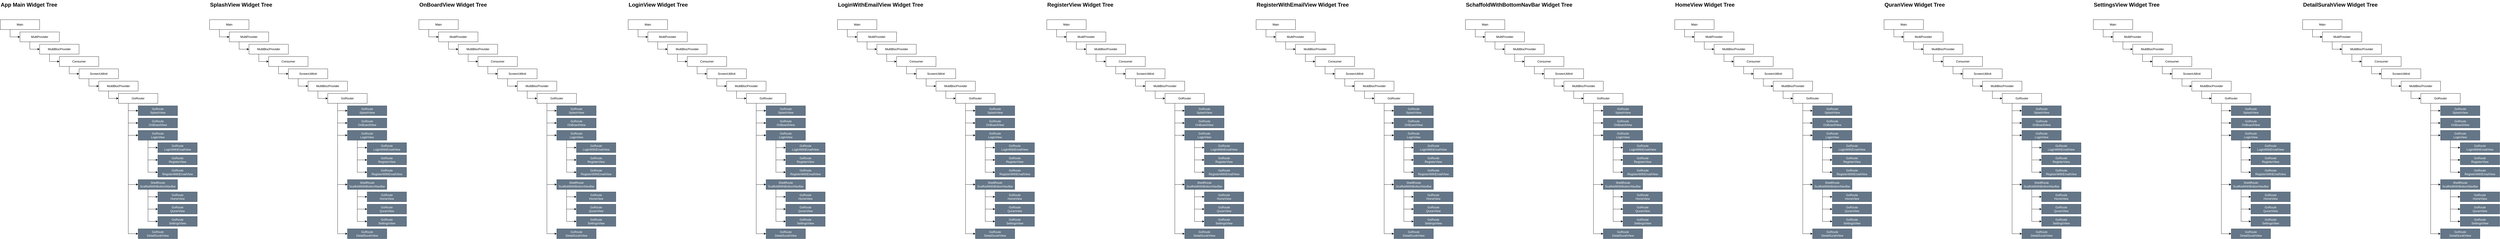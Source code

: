 <mxfile version="20.8.16" type="device"><diagram name="260323imp" id="mDf6RJzQUhrLXQh-JNQJ"><mxGraphModel dx="1908" dy="1406" grid="1" gridSize="10" guides="1" tooltips="1" connect="1" arrows="1" fold="1" page="1" pageScale="1" pageWidth="850" pageHeight="1100" math="0" shadow="0"><root><mxCell id="0"/><mxCell id="1" parent="0"/><mxCell id="X9IXLnET-qDWloKIqlcb-3" style="edgeStyle=orthogonalEdgeStyle;rounded=0;orthogonalLoop=1;jettySize=auto;html=1;exitX=0.25;exitY=1;exitDx=0;exitDy=0;entryX=0;entryY=0.5;entryDx=0;entryDy=0;" edge="1" parent="1" source="X9IXLnET-qDWloKIqlcb-1" target="X9IXLnET-qDWloKIqlcb-2"><mxGeometry relative="1" as="geometry"/></mxCell><mxCell id="X9IXLnET-qDWloKIqlcb-1" value="Main" style="rounded=0;whiteSpace=wrap;html=1;" vertex="1" parent="1"><mxGeometry x="25" y="120" width="160" height="40" as="geometry"/></mxCell><mxCell id="X9IXLnET-qDWloKIqlcb-5" style="edgeStyle=orthogonalEdgeStyle;rounded=0;orthogonalLoop=1;jettySize=auto;html=1;exitX=0.25;exitY=1;exitDx=0;exitDy=0;entryX=0;entryY=0.5;entryDx=0;entryDy=0;" edge="1" parent="1" source="X9IXLnET-qDWloKIqlcb-2" target="X9IXLnET-qDWloKIqlcb-4"><mxGeometry relative="1" as="geometry"/></mxCell><mxCell id="X9IXLnET-qDWloKIqlcb-2" value="MultiProvider" style="rounded=0;whiteSpace=wrap;html=1;" vertex="1" parent="1"><mxGeometry x="105" y="170" width="160" height="40" as="geometry"/></mxCell><mxCell id="X9IXLnET-qDWloKIqlcb-9" style="edgeStyle=orthogonalEdgeStyle;rounded=0;orthogonalLoop=1;jettySize=auto;html=1;exitX=0.25;exitY=1;exitDx=0;exitDy=0;entryX=0;entryY=0.5;entryDx=0;entryDy=0;" edge="1" parent="1" source="X9IXLnET-qDWloKIqlcb-4" target="X9IXLnET-qDWloKIqlcb-6"><mxGeometry relative="1" as="geometry"/></mxCell><mxCell id="X9IXLnET-qDWloKIqlcb-4" value="MultiBlocProvider" style="rounded=0;whiteSpace=wrap;html=1;" vertex="1" parent="1"><mxGeometry x="185" y="220" width="160" height="40" as="geometry"/></mxCell><mxCell id="X9IXLnET-qDWloKIqlcb-10" style="edgeStyle=orthogonalEdgeStyle;rounded=0;orthogonalLoop=1;jettySize=auto;html=1;exitX=0.25;exitY=1;exitDx=0;exitDy=0;entryX=0;entryY=0.5;entryDx=0;entryDy=0;" edge="1" parent="1" source="X9IXLnET-qDWloKIqlcb-6" target="X9IXLnET-qDWloKIqlcb-7"><mxGeometry relative="1" as="geometry"/></mxCell><mxCell id="X9IXLnET-qDWloKIqlcb-6" value="Consumer" style="rounded=0;whiteSpace=wrap;html=1;" vertex="1" parent="1"><mxGeometry x="265" y="270" width="160" height="40" as="geometry"/></mxCell><mxCell id="X9IXLnET-qDWloKIqlcb-11" style="edgeStyle=orthogonalEdgeStyle;rounded=0;orthogonalLoop=1;jettySize=auto;html=1;exitX=0.25;exitY=1;exitDx=0;exitDy=0;entryX=0;entryY=0.5;entryDx=0;entryDy=0;" edge="1" parent="1" source="X9IXLnET-qDWloKIqlcb-7" target="X9IXLnET-qDWloKIqlcb-8"><mxGeometry relative="1" as="geometry"/></mxCell><mxCell id="X9IXLnET-qDWloKIqlcb-7" value="ScreenUtilInit" style="rounded=0;whiteSpace=wrap;html=1;" vertex="1" parent="1"><mxGeometry x="345" y="320" width="160" height="40" as="geometry"/></mxCell><mxCell id="X9IXLnET-qDWloKIqlcb-13" style="edgeStyle=orthogonalEdgeStyle;rounded=0;orthogonalLoop=1;jettySize=auto;html=1;exitX=0.25;exitY=1;exitDx=0;exitDy=0;entryX=0;entryY=0.5;entryDx=0;entryDy=0;" edge="1" parent="1" source="X9IXLnET-qDWloKIqlcb-8" target="X9IXLnET-qDWloKIqlcb-12"><mxGeometry relative="1" as="geometry"/></mxCell><mxCell id="X9IXLnET-qDWloKIqlcb-8" value="MultiBlocProvider" style="rounded=0;whiteSpace=wrap;html=1;" vertex="1" parent="1"><mxGeometry x="425" y="370" width="160" height="40" as="geometry"/></mxCell><mxCell id="X9IXLnET-qDWloKIqlcb-25" style="edgeStyle=orthogonalEdgeStyle;rounded=0;orthogonalLoop=1;jettySize=auto;html=1;exitX=0.25;exitY=1;exitDx=0;exitDy=0;entryX=0;entryY=0.5;entryDx=0;entryDy=0;" edge="1" parent="1" source="X9IXLnET-qDWloKIqlcb-12" target="X9IXLnET-qDWloKIqlcb-14"><mxGeometry relative="1" as="geometry"/></mxCell><mxCell id="X9IXLnET-qDWloKIqlcb-26" style="edgeStyle=orthogonalEdgeStyle;rounded=0;orthogonalLoop=1;jettySize=auto;html=1;exitX=0.25;exitY=1;exitDx=0;exitDy=0;entryX=0;entryY=0.5;entryDx=0;entryDy=0;" edge="1" parent="1" source="X9IXLnET-qDWloKIqlcb-12" target="X9IXLnET-qDWloKIqlcb-15"><mxGeometry relative="1" as="geometry"/></mxCell><mxCell id="X9IXLnET-qDWloKIqlcb-27" style="edgeStyle=orthogonalEdgeStyle;rounded=0;orthogonalLoop=1;jettySize=auto;html=1;exitX=0.25;exitY=1;exitDx=0;exitDy=0;entryX=0;entryY=0.5;entryDx=0;entryDy=0;" edge="1" parent="1" source="X9IXLnET-qDWloKIqlcb-12" target="X9IXLnET-qDWloKIqlcb-16"><mxGeometry relative="1" as="geometry"/></mxCell><mxCell id="X9IXLnET-qDWloKIqlcb-28" style="edgeStyle=orthogonalEdgeStyle;rounded=0;orthogonalLoop=1;jettySize=auto;html=1;exitX=0.25;exitY=1;exitDx=0;exitDy=0;entryX=0;entryY=0.5;entryDx=0;entryDy=0;" edge="1" parent="1" source="X9IXLnET-qDWloKIqlcb-12" target="X9IXLnET-qDWloKIqlcb-20"><mxGeometry relative="1" as="geometry"/></mxCell><mxCell id="X9IXLnET-qDWloKIqlcb-29" style="edgeStyle=orthogonalEdgeStyle;rounded=0;orthogonalLoop=1;jettySize=auto;html=1;exitX=0.25;exitY=1;exitDx=0;exitDy=0;entryX=0;entryY=0.5;entryDx=0;entryDy=0;" edge="1" parent="1" source="X9IXLnET-qDWloKIqlcb-12" target="X9IXLnET-qDWloKIqlcb-24"><mxGeometry relative="1" as="geometry"/></mxCell><mxCell id="X9IXLnET-qDWloKIqlcb-12" value="GoRouter" style="rounded=0;whiteSpace=wrap;html=1;" vertex="1" parent="1"><mxGeometry x="505" y="420" width="160" height="40" as="geometry"/></mxCell><mxCell id="X9IXLnET-qDWloKIqlcb-14" value="GoRoute&lt;br&gt;SplashView" style="rounded=0;whiteSpace=wrap;html=1;fillColor=#647687;fontColor=#ffffff;strokeColor=#314354;" vertex="1" parent="1"><mxGeometry x="585" y="470" width="160" height="40" as="geometry"/></mxCell><mxCell id="X9IXLnET-qDWloKIqlcb-15" value="GoRoute&lt;br&gt;OnBoardView" style="rounded=0;whiteSpace=wrap;html=1;fillColor=#647687;fontColor=#ffffff;strokeColor=#314354;" vertex="1" parent="1"><mxGeometry x="585" y="520" width="160" height="40" as="geometry"/></mxCell><mxCell id="X9IXLnET-qDWloKIqlcb-30" style="edgeStyle=orthogonalEdgeStyle;rounded=0;orthogonalLoop=1;jettySize=auto;html=1;exitX=0.25;exitY=1;exitDx=0;exitDy=0;entryX=0;entryY=0.5;entryDx=0;entryDy=0;" edge="1" parent="1" source="X9IXLnET-qDWloKIqlcb-16" target="X9IXLnET-qDWloKIqlcb-17"><mxGeometry relative="1" as="geometry"/></mxCell><mxCell id="X9IXLnET-qDWloKIqlcb-31" style="edgeStyle=orthogonalEdgeStyle;rounded=0;orthogonalLoop=1;jettySize=auto;html=1;exitX=0.25;exitY=1;exitDx=0;exitDy=0;entryX=0;entryY=0.5;entryDx=0;entryDy=0;" edge="1" parent="1" source="X9IXLnET-qDWloKIqlcb-16" target="X9IXLnET-qDWloKIqlcb-18"><mxGeometry relative="1" as="geometry"/></mxCell><mxCell id="X9IXLnET-qDWloKIqlcb-32" style="edgeStyle=orthogonalEdgeStyle;rounded=0;orthogonalLoop=1;jettySize=auto;html=1;exitX=0.25;exitY=1;exitDx=0;exitDy=0;entryX=0;entryY=0.5;entryDx=0;entryDy=0;" edge="1" parent="1" source="X9IXLnET-qDWloKIqlcb-16" target="X9IXLnET-qDWloKIqlcb-19"><mxGeometry relative="1" as="geometry"/></mxCell><mxCell id="X9IXLnET-qDWloKIqlcb-16" value="GoRoute&lt;br&gt;LoginView" style="rounded=0;whiteSpace=wrap;html=1;fillColor=#647687;fontColor=#ffffff;strokeColor=#314354;" vertex="1" parent="1"><mxGeometry x="585" y="570" width="160" height="40" as="geometry"/></mxCell><mxCell id="X9IXLnET-qDWloKIqlcb-17" value="GoRoute&lt;br&gt;LoginWithEmailView" style="rounded=0;whiteSpace=wrap;html=1;fillColor=#647687;fontColor=#ffffff;strokeColor=#314354;" vertex="1" parent="1"><mxGeometry x="665" y="620" width="160" height="40" as="geometry"/></mxCell><mxCell id="X9IXLnET-qDWloKIqlcb-18" value="GoRoute&lt;br&gt;RegisterView" style="rounded=0;whiteSpace=wrap;html=1;fillColor=#647687;fontColor=#ffffff;strokeColor=#314354;" vertex="1" parent="1"><mxGeometry x="665" y="670" width="160" height="40" as="geometry"/></mxCell><mxCell id="X9IXLnET-qDWloKIqlcb-19" value="GoRoute&lt;br&gt;RegisterWithEmailView" style="rounded=0;whiteSpace=wrap;html=1;fillColor=#647687;fontColor=#ffffff;strokeColor=#314354;" vertex="1" parent="1"><mxGeometry x="665" y="720" width="160" height="40" as="geometry"/></mxCell><mxCell id="X9IXLnET-qDWloKIqlcb-33" style="edgeStyle=orthogonalEdgeStyle;rounded=0;orthogonalLoop=1;jettySize=auto;html=1;exitX=0.25;exitY=1;exitDx=0;exitDy=0;entryX=0;entryY=0.5;entryDx=0;entryDy=0;" edge="1" parent="1" source="X9IXLnET-qDWloKIqlcb-20" target="X9IXLnET-qDWloKIqlcb-21"><mxGeometry relative="1" as="geometry"/></mxCell><mxCell id="X9IXLnET-qDWloKIqlcb-34" style="edgeStyle=orthogonalEdgeStyle;rounded=0;orthogonalLoop=1;jettySize=auto;html=1;exitX=0.25;exitY=1;exitDx=0;exitDy=0;entryX=0;entryY=0.5;entryDx=0;entryDy=0;" edge="1" parent="1" source="X9IXLnET-qDWloKIqlcb-20" target="X9IXLnET-qDWloKIqlcb-22"><mxGeometry relative="1" as="geometry"/></mxCell><mxCell id="X9IXLnET-qDWloKIqlcb-35" style="edgeStyle=orthogonalEdgeStyle;rounded=0;orthogonalLoop=1;jettySize=auto;html=1;exitX=0.25;exitY=1;exitDx=0;exitDy=0;entryX=0;entryY=0.5;entryDx=0;entryDy=0;" edge="1" parent="1" source="X9IXLnET-qDWloKIqlcb-20" target="X9IXLnET-qDWloKIqlcb-23"><mxGeometry relative="1" as="geometry"/></mxCell><mxCell id="X9IXLnET-qDWloKIqlcb-20" value="ShellRoute&lt;br&gt;ScaffoldWithBottomNavBar" style="rounded=0;whiteSpace=wrap;html=1;fillColor=#647687;fontColor=#ffffff;strokeColor=#314354;" vertex="1" parent="1"><mxGeometry x="585" y="770" width="160" height="40" as="geometry"/></mxCell><mxCell id="X9IXLnET-qDWloKIqlcb-21" value="GoRoute&lt;br&gt;HomeView" style="rounded=0;whiteSpace=wrap;html=1;fillColor=#647687;fontColor=#ffffff;strokeColor=#314354;" vertex="1" parent="1"><mxGeometry x="665" y="820" width="160" height="40" as="geometry"/></mxCell><mxCell id="X9IXLnET-qDWloKIqlcb-22" value="GoRoute&lt;br&gt;QuranView" style="rounded=0;whiteSpace=wrap;html=1;fillColor=#647687;fontColor=#ffffff;strokeColor=#314354;" vertex="1" parent="1"><mxGeometry x="665" y="870" width="160" height="40" as="geometry"/></mxCell><mxCell id="X9IXLnET-qDWloKIqlcb-23" value="GoRoute&lt;br&gt;SettingsView" style="rounded=0;whiteSpace=wrap;html=1;fillColor=#647687;fontColor=#ffffff;strokeColor=#314354;" vertex="1" parent="1"><mxGeometry x="665" y="920" width="160" height="40" as="geometry"/></mxCell><mxCell id="X9IXLnET-qDWloKIqlcb-24" value="GoRoute&lt;br&gt;DetailSurahView" style="rounded=0;whiteSpace=wrap;html=1;fillColor=#647687;fontColor=#ffffff;strokeColor=#314354;" vertex="1" parent="1"><mxGeometry x="585" y="970" width="160" height="40" as="geometry"/></mxCell><mxCell id="X9IXLnET-qDWloKIqlcb-37" value="App Main Widget Tree" style="text;html=1;align=left;verticalAlign=middle;resizable=0;points=[];autosize=1;strokeColor=none;fillColor=none;fontSize=22;fontStyle=1;fontFamily=Helvetica;" vertex="1" parent="1"><mxGeometry x="25" y="40" width="250" height="40" as="geometry"/></mxCell><mxCell id="X9IXLnET-qDWloKIqlcb-75" style="edgeStyle=orthogonalEdgeStyle;rounded=0;orthogonalLoop=1;jettySize=auto;html=1;exitX=0.25;exitY=1;exitDx=0;exitDy=0;entryX=0;entryY=0.5;entryDx=0;entryDy=0;" edge="1" parent="1" source="X9IXLnET-qDWloKIqlcb-76" target="X9IXLnET-qDWloKIqlcb-78"><mxGeometry relative="1" as="geometry"/></mxCell><mxCell id="X9IXLnET-qDWloKIqlcb-76" value="Main" style="rounded=0;whiteSpace=wrap;html=1;" vertex="1" parent="1"><mxGeometry x="875" y="120" width="160" height="40" as="geometry"/></mxCell><mxCell id="X9IXLnET-qDWloKIqlcb-77" style="edgeStyle=orthogonalEdgeStyle;rounded=0;orthogonalLoop=1;jettySize=auto;html=1;exitX=0.25;exitY=1;exitDx=0;exitDy=0;entryX=0;entryY=0.5;entryDx=0;entryDy=0;" edge="1" parent="1" source="X9IXLnET-qDWloKIqlcb-78" target="X9IXLnET-qDWloKIqlcb-80"><mxGeometry relative="1" as="geometry"/></mxCell><mxCell id="X9IXLnET-qDWloKIqlcb-78" value="MultiProvider" style="rounded=0;whiteSpace=wrap;html=1;" vertex="1" parent="1"><mxGeometry x="955" y="170" width="160" height="40" as="geometry"/></mxCell><mxCell id="X9IXLnET-qDWloKIqlcb-79" style="edgeStyle=orthogonalEdgeStyle;rounded=0;orthogonalLoop=1;jettySize=auto;html=1;exitX=0.25;exitY=1;exitDx=0;exitDy=0;entryX=0;entryY=0.5;entryDx=0;entryDy=0;" edge="1" parent="1" source="X9IXLnET-qDWloKIqlcb-80" target="X9IXLnET-qDWloKIqlcb-82"><mxGeometry relative="1" as="geometry"/></mxCell><mxCell id="X9IXLnET-qDWloKIqlcb-80" value="MultiBlocProvider" style="rounded=0;whiteSpace=wrap;html=1;" vertex="1" parent="1"><mxGeometry x="1035" y="220" width="160" height="40" as="geometry"/></mxCell><mxCell id="X9IXLnET-qDWloKIqlcb-81" style="edgeStyle=orthogonalEdgeStyle;rounded=0;orthogonalLoop=1;jettySize=auto;html=1;exitX=0.25;exitY=1;exitDx=0;exitDy=0;entryX=0;entryY=0.5;entryDx=0;entryDy=0;" edge="1" parent="1" source="X9IXLnET-qDWloKIqlcb-82" target="X9IXLnET-qDWloKIqlcb-84"><mxGeometry relative="1" as="geometry"/></mxCell><mxCell id="X9IXLnET-qDWloKIqlcb-82" value="Consumer" style="rounded=0;whiteSpace=wrap;html=1;" vertex="1" parent="1"><mxGeometry x="1115" y="270" width="160" height="40" as="geometry"/></mxCell><mxCell id="X9IXLnET-qDWloKIqlcb-83" style="edgeStyle=orthogonalEdgeStyle;rounded=0;orthogonalLoop=1;jettySize=auto;html=1;exitX=0.25;exitY=1;exitDx=0;exitDy=0;entryX=0;entryY=0.5;entryDx=0;entryDy=0;" edge="1" parent="1" source="X9IXLnET-qDWloKIqlcb-84" target="X9IXLnET-qDWloKIqlcb-86"><mxGeometry relative="1" as="geometry"/></mxCell><mxCell id="X9IXLnET-qDWloKIqlcb-84" value="ScreenUtilInit" style="rounded=0;whiteSpace=wrap;html=1;" vertex="1" parent="1"><mxGeometry x="1195" y="320" width="160" height="40" as="geometry"/></mxCell><mxCell id="X9IXLnET-qDWloKIqlcb-85" style="edgeStyle=orthogonalEdgeStyle;rounded=0;orthogonalLoop=1;jettySize=auto;html=1;exitX=0.25;exitY=1;exitDx=0;exitDy=0;entryX=0;entryY=0.5;entryDx=0;entryDy=0;" edge="1" parent="1" source="X9IXLnET-qDWloKIqlcb-86" target="X9IXLnET-qDWloKIqlcb-92"><mxGeometry relative="1" as="geometry"/></mxCell><mxCell id="X9IXLnET-qDWloKIqlcb-86" value="MultiBlocProvider" style="rounded=0;whiteSpace=wrap;html=1;" vertex="1" parent="1"><mxGeometry x="1275" y="370" width="160" height="40" as="geometry"/></mxCell><mxCell id="X9IXLnET-qDWloKIqlcb-87" style="edgeStyle=orthogonalEdgeStyle;rounded=0;orthogonalLoop=1;jettySize=auto;html=1;exitX=0.25;exitY=1;exitDx=0;exitDy=0;entryX=0;entryY=0.5;entryDx=0;entryDy=0;" edge="1" parent="1" source="X9IXLnET-qDWloKIqlcb-92" target="X9IXLnET-qDWloKIqlcb-93"><mxGeometry relative="1" as="geometry"/></mxCell><mxCell id="X9IXLnET-qDWloKIqlcb-88" style="edgeStyle=orthogonalEdgeStyle;rounded=0;orthogonalLoop=1;jettySize=auto;html=1;exitX=0.25;exitY=1;exitDx=0;exitDy=0;entryX=0;entryY=0.5;entryDx=0;entryDy=0;" edge="1" parent="1" source="X9IXLnET-qDWloKIqlcb-92" target="X9IXLnET-qDWloKIqlcb-94"><mxGeometry relative="1" as="geometry"/></mxCell><mxCell id="X9IXLnET-qDWloKIqlcb-89" style="edgeStyle=orthogonalEdgeStyle;rounded=0;orthogonalLoop=1;jettySize=auto;html=1;exitX=0.25;exitY=1;exitDx=0;exitDy=0;entryX=0;entryY=0.5;entryDx=0;entryDy=0;" edge="1" parent="1" source="X9IXLnET-qDWloKIqlcb-92" target="X9IXLnET-qDWloKIqlcb-98"><mxGeometry relative="1" as="geometry"/></mxCell><mxCell id="X9IXLnET-qDWloKIqlcb-90" style="edgeStyle=orthogonalEdgeStyle;rounded=0;orthogonalLoop=1;jettySize=auto;html=1;exitX=0.25;exitY=1;exitDx=0;exitDy=0;entryX=0;entryY=0.5;entryDx=0;entryDy=0;" edge="1" parent="1" source="X9IXLnET-qDWloKIqlcb-92" target="X9IXLnET-qDWloKIqlcb-105"><mxGeometry relative="1" as="geometry"/></mxCell><mxCell id="X9IXLnET-qDWloKIqlcb-91" style="edgeStyle=orthogonalEdgeStyle;rounded=0;orthogonalLoop=1;jettySize=auto;html=1;exitX=0.25;exitY=1;exitDx=0;exitDy=0;entryX=0;entryY=0.5;entryDx=0;entryDy=0;" edge="1" parent="1" source="X9IXLnET-qDWloKIqlcb-92" target="X9IXLnET-qDWloKIqlcb-109"><mxGeometry relative="1" as="geometry"/></mxCell><mxCell id="X9IXLnET-qDWloKIqlcb-92" value="GoRouter" style="rounded=0;whiteSpace=wrap;html=1;" vertex="1" parent="1"><mxGeometry x="1355" y="420" width="160" height="40" as="geometry"/></mxCell><mxCell id="X9IXLnET-qDWloKIqlcb-93" value="GoRoute&lt;br&gt;SplashView" style="rounded=0;whiteSpace=wrap;html=1;fillColor=#647687;fontColor=#ffffff;strokeColor=#314354;" vertex="1" parent="1"><mxGeometry x="1435" y="470" width="160" height="40" as="geometry"/></mxCell><mxCell id="X9IXLnET-qDWloKIqlcb-94" value="GoRoute&lt;br&gt;OnBoardView" style="rounded=0;whiteSpace=wrap;html=1;fillColor=#647687;fontColor=#ffffff;strokeColor=#314354;" vertex="1" parent="1"><mxGeometry x="1435" y="520" width="160" height="40" as="geometry"/></mxCell><mxCell id="X9IXLnET-qDWloKIqlcb-95" style="edgeStyle=orthogonalEdgeStyle;rounded=0;orthogonalLoop=1;jettySize=auto;html=1;exitX=0.25;exitY=1;exitDx=0;exitDy=0;entryX=0;entryY=0.5;entryDx=0;entryDy=0;" edge="1" parent="1" source="X9IXLnET-qDWloKIqlcb-98" target="X9IXLnET-qDWloKIqlcb-99"><mxGeometry relative="1" as="geometry"/></mxCell><mxCell id="X9IXLnET-qDWloKIqlcb-96" style="edgeStyle=orthogonalEdgeStyle;rounded=0;orthogonalLoop=1;jettySize=auto;html=1;exitX=0.25;exitY=1;exitDx=0;exitDy=0;entryX=0;entryY=0.5;entryDx=0;entryDy=0;" edge="1" parent="1" source="X9IXLnET-qDWloKIqlcb-98" target="X9IXLnET-qDWloKIqlcb-100"><mxGeometry relative="1" as="geometry"/></mxCell><mxCell id="X9IXLnET-qDWloKIqlcb-97" style="edgeStyle=orthogonalEdgeStyle;rounded=0;orthogonalLoop=1;jettySize=auto;html=1;exitX=0.25;exitY=1;exitDx=0;exitDy=0;entryX=0;entryY=0.5;entryDx=0;entryDy=0;" edge="1" parent="1" source="X9IXLnET-qDWloKIqlcb-98" target="X9IXLnET-qDWloKIqlcb-101"><mxGeometry relative="1" as="geometry"/></mxCell><mxCell id="X9IXLnET-qDWloKIqlcb-98" value="GoRoute&lt;br&gt;LoginView" style="rounded=0;whiteSpace=wrap;html=1;fillColor=#647687;fontColor=#ffffff;strokeColor=#314354;" vertex="1" parent="1"><mxGeometry x="1435" y="570" width="160" height="40" as="geometry"/></mxCell><mxCell id="X9IXLnET-qDWloKIqlcb-99" value="GoRoute&lt;br&gt;LoginWithEmailView" style="rounded=0;whiteSpace=wrap;html=1;fillColor=#647687;fontColor=#ffffff;strokeColor=#314354;" vertex="1" parent="1"><mxGeometry x="1515" y="620" width="160" height="40" as="geometry"/></mxCell><mxCell id="X9IXLnET-qDWloKIqlcb-100" value="GoRoute&lt;br&gt;RegisterView" style="rounded=0;whiteSpace=wrap;html=1;fillColor=#647687;fontColor=#ffffff;strokeColor=#314354;" vertex="1" parent="1"><mxGeometry x="1515" y="670" width="160" height="40" as="geometry"/></mxCell><mxCell id="X9IXLnET-qDWloKIqlcb-101" value="GoRoute&lt;br&gt;RegisterWithEmailView" style="rounded=0;whiteSpace=wrap;html=1;fillColor=#647687;fontColor=#ffffff;strokeColor=#314354;" vertex="1" parent="1"><mxGeometry x="1515" y="720" width="160" height="40" as="geometry"/></mxCell><mxCell id="X9IXLnET-qDWloKIqlcb-102" style="edgeStyle=orthogonalEdgeStyle;rounded=0;orthogonalLoop=1;jettySize=auto;html=1;exitX=0.25;exitY=1;exitDx=0;exitDy=0;entryX=0;entryY=0.5;entryDx=0;entryDy=0;" edge="1" parent="1" source="X9IXLnET-qDWloKIqlcb-105" target="X9IXLnET-qDWloKIqlcb-106"><mxGeometry relative="1" as="geometry"/></mxCell><mxCell id="X9IXLnET-qDWloKIqlcb-103" style="edgeStyle=orthogonalEdgeStyle;rounded=0;orthogonalLoop=1;jettySize=auto;html=1;exitX=0.25;exitY=1;exitDx=0;exitDy=0;entryX=0;entryY=0.5;entryDx=0;entryDy=0;" edge="1" parent="1" source="X9IXLnET-qDWloKIqlcb-105" target="X9IXLnET-qDWloKIqlcb-107"><mxGeometry relative="1" as="geometry"/></mxCell><mxCell id="X9IXLnET-qDWloKIqlcb-104" style="edgeStyle=orthogonalEdgeStyle;rounded=0;orthogonalLoop=1;jettySize=auto;html=1;exitX=0.25;exitY=1;exitDx=0;exitDy=0;entryX=0;entryY=0.5;entryDx=0;entryDy=0;" edge="1" parent="1" source="X9IXLnET-qDWloKIqlcb-105" target="X9IXLnET-qDWloKIqlcb-108"><mxGeometry relative="1" as="geometry"/></mxCell><mxCell id="X9IXLnET-qDWloKIqlcb-105" value="ShellRoute&lt;br&gt;ScaffoldWithBottomNavBar" style="rounded=0;whiteSpace=wrap;html=1;fillColor=#647687;fontColor=#ffffff;strokeColor=#314354;" vertex="1" parent="1"><mxGeometry x="1435" y="770" width="160" height="40" as="geometry"/></mxCell><mxCell id="X9IXLnET-qDWloKIqlcb-106" value="GoRoute&lt;br&gt;HomeView" style="rounded=0;whiteSpace=wrap;html=1;fillColor=#647687;fontColor=#ffffff;strokeColor=#314354;" vertex="1" parent="1"><mxGeometry x="1515" y="820" width="160" height="40" as="geometry"/></mxCell><mxCell id="X9IXLnET-qDWloKIqlcb-107" value="GoRoute&lt;br&gt;QuranView" style="rounded=0;whiteSpace=wrap;html=1;fillColor=#647687;fontColor=#ffffff;strokeColor=#314354;" vertex="1" parent="1"><mxGeometry x="1515" y="870" width="160" height="40" as="geometry"/></mxCell><mxCell id="X9IXLnET-qDWloKIqlcb-108" value="GoRoute&lt;br&gt;SettingsView" style="rounded=0;whiteSpace=wrap;html=1;fillColor=#647687;fontColor=#ffffff;strokeColor=#314354;" vertex="1" parent="1"><mxGeometry x="1515" y="920" width="160" height="40" as="geometry"/></mxCell><mxCell id="X9IXLnET-qDWloKIqlcb-109" value="GoRoute&lt;br&gt;DetailSurahView" style="rounded=0;whiteSpace=wrap;html=1;fillColor=#647687;fontColor=#ffffff;strokeColor=#314354;" vertex="1" parent="1"><mxGeometry x="1435" y="970" width="160" height="40" as="geometry"/></mxCell><mxCell id="X9IXLnET-qDWloKIqlcb-110" value="SplashView Widget Tree" style="text;html=1;align=left;verticalAlign=middle;resizable=0;points=[];autosize=1;strokeColor=none;fillColor=none;fontSize=22;fontStyle=1;fontFamily=Helvetica;" vertex="1" parent="1"><mxGeometry x="875" y="40" width="280" height="40" as="geometry"/></mxCell><mxCell id="X9IXLnET-qDWloKIqlcb-117" style="edgeStyle=orthogonalEdgeStyle;rounded=0;orthogonalLoop=1;jettySize=auto;html=1;exitX=0.25;exitY=1;exitDx=0;exitDy=0;entryX=0;entryY=0.5;entryDx=0;entryDy=0;" edge="1" parent="1" source="X9IXLnET-qDWloKIqlcb-118" target="X9IXLnET-qDWloKIqlcb-120"><mxGeometry relative="1" as="geometry"/></mxCell><mxCell id="X9IXLnET-qDWloKIqlcb-118" value="Main" style="rounded=0;whiteSpace=wrap;html=1;" vertex="1" parent="1"><mxGeometry x="1725" y="120" width="160" height="40" as="geometry"/></mxCell><mxCell id="X9IXLnET-qDWloKIqlcb-119" style="edgeStyle=orthogonalEdgeStyle;rounded=0;orthogonalLoop=1;jettySize=auto;html=1;exitX=0.25;exitY=1;exitDx=0;exitDy=0;entryX=0;entryY=0.5;entryDx=0;entryDy=0;" edge="1" parent="1" source="X9IXLnET-qDWloKIqlcb-120" target="X9IXLnET-qDWloKIqlcb-122"><mxGeometry relative="1" as="geometry"/></mxCell><mxCell id="X9IXLnET-qDWloKIqlcb-120" value="MultiProvider" style="rounded=0;whiteSpace=wrap;html=1;" vertex="1" parent="1"><mxGeometry x="1805" y="170" width="160" height="40" as="geometry"/></mxCell><mxCell id="X9IXLnET-qDWloKIqlcb-121" style="edgeStyle=orthogonalEdgeStyle;rounded=0;orthogonalLoop=1;jettySize=auto;html=1;exitX=0.25;exitY=1;exitDx=0;exitDy=0;entryX=0;entryY=0.5;entryDx=0;entryDy=0;" edge="1" parent="1" source="X9IXLnET-qDWloKIqlcb-122" target="X9IXLnET-qDWloKIqlcb-124"><mxGeometry relative="1" as="geometry"/></mxCell><mxCell id="X9IXLnET-qDWloKIqlcb-122" value="MultiBlocProvider" style="rounded=0;whiteSpace=wrap;html=1;" vertex="1" parent="1"><mxGeometry x="1885" y="220" width="160" height="40" as="geometry"/></mxCell><mxCell id="X9IXLnET-qDWloKIqlcb-123" style="edgeStyle=orthogonalEdgeStyle;rounded=0;orthogonalLoop=1;jettySize=auto;html=1;exitX=0.25;exitY=1;exitDx=0;exitDy=0;entryX=0;entryY=0.5;entryDx=0;entryDy=0;" edge="1" parent="1" source="X9IXLnET-qDWloKIqlcb-124" target="X9IXLnET-qDWloKIqlcb-126"><mxGeometry relative="1" as="geometry"/></mxCell><mxCell id="X9IXLnET-qDWloKIqlcb-124" value="Consumer" style="rounded=0;whiteSpace=wrap;html=1;" vertex="1" parent="1"><mxGeometry x="1965" y="270" width="160" height="40" as="geometry"/></mxCell><mxCell id="X9IXLnET-qDWloKIqlcb-125" style="edgeStyle=orthogonalEdgeStyle;rounded=0;orthogonalLoop=1;jettySize=auto;html=1;exitX=0.25;exitY=1;exitDx=0;exitDy=0;entryX=0;entryY=0.5;entryDx=0;entryDy=0;" edge="1" parent="1" source="X9IXLnET-qDWloKIqlcb-126" target="X9IXLnET-qDWloKIqlcb-128"><mxGeometry relative="1" as="geometry"/></mxCell><mxCell id="X9IXLnET-qDWloKIqlcb-126" value="ScreenUtilInit" style="rounded=0;whiteSpace=wrap;html=1;" vertex="1" parent="1"><mxGeometry x="2045" y="320" width="160" height="40" as="geometry"/></mxCell><mxCell id="X9IXLnET-qDWloKIqlcb-127" style="edgeStyle=orthogonalEdgeStyle;rounded=0;orthogonalLoop=1;jettySize=auto;html=1;exitX=0.25;exitY=1;exitDx=0;exitDy=0;entryX=0;entryY=0.5;entryDx=0;entryDy=0;" edge="1" parent="1" source="X9IXLnET-qDWloKIqlcb-128" target="X9IXLnET-qDWloKIqlcb-134"><mxGeometry relative="1" as="geometry"/></mxCell><mxCell id="X9IXLnET-qDWloKIqlcb-128" value="MultiBlocProvider" style="rounded=0;whiteSpace=wrap;html=1;" vertex="1" parent="1"><mxGeometry x="2125" y="370" width="160" height="40" as="geometry"/></mxCell><mxCell id="X9IXLnET-qDWloKIqlcb-129" style="edgeStyle=orthogonalEdgeStyle;rounded=0;orthogonalLoop=1;jettySize=auto;html=1;exitX=0.25;exitY=1;exitDx=0;exitDy=0;entryX=0;entryY=0.5;entryDx=0;entryDy=0;" edge="1" parent="1" source="X9IXLnET-qDWloKIqlcb-134" target="X9IXLnET-qDWloKIqlcb-135"><mxGeometry relative="1" as="geometry"/></mxCell><mxCell id="X9IXLnET-qDWloKIqlcb-130" style="edgeStyle=orthogonalEdgeStyle;rounded=0;orthogonalLoop=1;jettySize=auto;html=1;exitX=0.25;exitY=1;exitDx=0;exitDy=0;entryX=0;entryY=0.5;entryDx=0;entryDy=0;" edge="1" parent="1" source="X9IXLnET-qDWloKIqlcb-134" target="X9IXLnET-qDWloKIqlcb-136"><mxGeometry relative="1" as="geometry"/></mxCell><mxCell id="X9IXLnET-qDWloKIqlcb-131" style="edgeStyle=orthogonalEdgeStyle;rounded=0;orthogonalLoop=1;jettySize=auto;html=1;exitX=0.25;exitY=1;exitDx=0;exitDy=0;entryX=0;entryY=0.5;entryDx=0;entryDy=0;" edge="1" parent="1" source="X9IXLnET-qDWloKIqlcb-134" target="X9IXLnET-qDWloKIqlcb-140"><mxGeometry relative="1" as="geometry"/></mxCell><mxCell id="X9IXLnET-qDWloKIqlcb-132" style="edgeStyle=orthogonalEdgeStyle;rounded=0;orthogonalLoop=1;jettySize=auto;html=1;exitX=0.25;exitY=1;exitDx=0;exitDy=0;entryX=0;entryY=0.5;entryDx=0;entryDy=0;" edge="1" parent="1" source="X9IXLnET-qDWloKIqlcb-134" target="X9IXLnET-qDWloKIqlcb-147"><mxGeometry relative="1" as="geometry"/></mxCell><mxCell id="X9IXLnET-qDWloKIqlcb-133" style="edgeStyle=orthogonalEdgeStyle;rounded=0;orthogonalLoop=1;jettySize=auto;html=1;exitX=0.25;exitY=1;exitDx=0;exitDy=0;entryX=0;entryY=0.5;entryDx=0;entryDy=0;" edge="1" parent="1" source="X9IXLnET-qDWloKIqlcb-134" target="X9IXLnET-qDWloKIqlcb-151"><mxGeometry relative="1" as="geometry"/></mxCell><mxCell id="X9IXLnET-qDWloKIqlcb-134" value="GoRouter" style="rounded=0;whiteSpace=wrap;html=1;" vertex="1" parent="1"><mxGeometry x="2205" y="420" width="160" height="40" as="geometry"/></mxCell><mxCell id="X9IXLnET-qDWloKIqlcb-135" value="GoRoute&lt;br&gt;SplashView" style="rounded=0;whiteSpace=wrap;html=1;fillColor=#647687;fontColor=#ffffff;strokeColor=#314354;" vertex="1" parent="1"><mxGeometry x="2285" y="470" width="160" height="40" as="geometry"/></mxCell><mxCell id="X9IXLnET-qDWloKIqlcb-136" value="GoRoute&lt;br&gt;OnBoardView" style="rounded=0;whiteSpace=wrap;html=1;fillColor=#647687;fontColor=#ffffff;strokeColor=#314354;" vertex="1" parent="1"><mxGeometry x="2285" y="520" width="160" height="40" as="geometry"/></mxCell><mxCell id="X9IXLnET-qDWloKIqlcb-137" style="edgeStyle=orthogonalEdgeStyle;rounded=0;orthogonalLoop=1;jettySize=auto;html=1;exitX=0.25;exitY=1;exitDx=0;exitDy=0;entryX=0;entryY=0.5;entryDx=0;entryDy=0;" edge="1" parent="1" source="X9IXLnET-qDWloKIqlcb-140" target="X9IXLnET-qDWloKIqlcb-141"><mxGeometry relative="1" as="geometry"/></mxCell><mxCell id="X9IXLnET-qDWloKIqlcb-138" style="edgeStyle=orthogonalEdgeStyle;rounded=0;orthogonalLoop=1;jettySize=auto;html=1;exitX=0.25;exitY=1;exitDx=0;exitDy=0;entryX=0;entryY=0.5;entryDx=0;entryDy=0;" edge="1" parent="1" source="X9IXLnET-qDWloKIqlcb-140" target="X9IXLnET-qDWloKIqlcb-142"><mxGeometry relative="1" as="geometry"/></mxCell><mxCell id="X9IXLnET-qDWloKIqlcb-139" style="edgeStyle=orthogonalEdgeStyle;rounded=0;orthogonalLoop=1;jettySize=auto;html=1;exitX=0.25;exitY=1;exitDx=0;exitDy=0;entryX=0;entryY=0.5;entryDx=0;entryDy=0;" edge="1" parent="1" source="X9IXLnET-qDWloKIqlcb-140" target="X9IXLnET-qDWloKIqlcb-143"><mxGeometry relative="1" as="geometry"/></mxCell><mxCell id="X9IXLnET-qDWloKIqlcb-140" value="GoRoute&lt;br&gt;LoginView" style="rounded=0;whiteSpace=wrap;html=1;fillColor=#647687;fontColor=#ffffff;strokeColor=#314354;" vertex="1" parent="1"><mxGeometry x="2285" y="570" width="160" height="40" as="geometry"/></mxCell><mxCell id="X9IXLnET-qDWloKIqlcb-141" value="GoRoute&lt;br&gt;LoginWithEmailView" style="rounded=0;whiteSpace=wrap;html=1;fillColor=#647687;fontColor=#ffffff;strokeColor=#314354;" vertex="1" parent="1"><mxGeometry x="2365" y="620" width="160" height="40" as="geometry"/></mxCell><mxCell id="X9IXLnET-qDWloKIqlcb-142" value="GoRoute&lt;br&gt;RegisterView" style="rounded=0;whiteSpace=wrap;html=1;fillColor=#647687;fontColor=#ffffff;strokeColor=#314354;" vertex="1" parent="1"><mxGeometry x="2365" y="670" width="160" height="40" as="geometry"/></mxCell><mxCell id="X9IXLnET-qDWloKIqlcb-143" value="GoRoute&lt;br&gt;RegisterWithEmailView" style="rounded=0;whiteSpace=wrap;html=1;fillColor=#647687;fontColor=#ffffff;strokeColor=#314354;" vertex="1" parent="1"><mxGeometry x="2365" y="720" width="160" height="40" as="geometry"/></mxCell><mxCell id="X9IXLnET-qDWloKIqlcb-144" style="edgeStyle=orthogonalEdgeStyle;rounded=0;orthogonalLoop=1;jettySize=auto;html=1;exitX=0.25;exitY=1;exitDx=0;exitDy=0;entryX=0;entryY=0.5;entryDx=0;entryDy=0;" edge="1" parent="1" source="X9IXLnET-qDWloKIqlcb-147" target="X9IXLnET-qDWloKIqlcb-148"><mxGeometry relative="1" as="geometry"/></mxCell><mxCell id="X9IXLnET-qDWloKIqlcb-145" style="edgeStyle=orthogonalEdgeStyle;rounded=0;orthogonalLoop=1;jettySize=auto;html=1;exitX=0.25;exitY=1;exitDx=0;exitDy=0;entryX=0;entryY=0.5;entryDx=0;entryDy=0;" edge="1" parent="1" source="X9IXLnET-qDWloKIqlcb-147" target="X9IXLnET-qDWloKIqlcb-149"><mxGeometry relative="1" as="geometry"/></mxCell><mxCell id="X9IXLnET-qDWloKIqlcb-146" style="edgeStyle=orthogonalEdgeStyle;rounded=0;orthogonalLoop=1;jettySize=auto;html=1;exitX=0.25;exitY=1;exitDx=0;exitDy=0;entryX=0;entryY=0.5;entryDx=0;entryDy=0;" edge="1" parent="1" source="X9IXLnET-qDWloKIqlcb-147" target="X9IXLnET-qDWloKIqlcb-150"><mxGeometry relative="1" as="geometry"/></mxCell><mxCell id="X9IXLnET-qDWloKIqlcb-147" value="ShellRoute&lt;br&gt;ScaffoldWithBottomNavBar" style="rounded=0;whiteSpace=wrap;html=1;fillColor=#647687;fontColor=#ffffff;strokeColor=#314354;" vertex="1" parent="1"><mxGeometry x="2285" y="770" width="160" height="40" as="geometry"/></mxCell><mxCell id="X9IXLnET-qDWloKIqlcb-148" value="GoRoute&lt;br&gt;HomeView" style="rounded=0;whiteSpace=wrap;html=1;fillColor=#647687;fontColor=#ffffff;strokeColor=#314354;" vertex="1" parent="1"><mxGeometry x="2365" y="820" width="160" height="40" as="geometry"/></mxCell><mxCell id="X9IXLnET-qDWloKIqlcb-149" value="GoRoute&lt;br&gt;QuranView" style="rounded=0;whiteSpace=wrap;html=1;fillColor=#647687;fontColor=#ffffff;strokeColor=#314354;" vertex="1" parent="1"><mxGeometry x="2365" y="870" width="160" height="40" as="geometry"/></mxCell><mxCell id="X9IXLnET-qDWloKIqlcb-150" value="GoRoute&lt;br&gt;SettingsView" style="rounded=0;whiteSpace=wrap;html=1;fillColor=#647687;fontColor=#ffffff;strokeColor=#314354;" vertex="1" parent="1"><mxGeometry x="2365" y="920" width="160" height="40" as="geometry"/></mxCell><mxCell id="X9IXLnET-qDWloKIqlcb-151" value="GoRoute&lt;br&gt;DetailSurahView" style="rounded=0;whiteSpace=wrap;html=1;fillColor=#647687;fontColor=#ffffff;strokeColor=#314354;" vertex="1" parent="1"><mxGeometry x="2285" y="970" width="160" height="40" as="geometry"/></mxCell><mxCell id="X9IXLnET-qDWloKIqlcb-152" value="OnBoardView Widget Tree" style="text;html=1;align=left;verticalAlign=middle;resizable=0;points=[];autosize=1;strokeColor=none;fillColor=none;fontSize=22;fontStyle=1;fontFamily=Helvetica;" vertex="1" parent="1"><mxGeometry x="1725" y="40" width="300" height="40" as="geometry"/></mxCell><mxCell id="X9IXLnET-qDWloKIqlcb-153" style="edgeStyle=orthogonalEdgeStyle;rounded=0;orthogonalLoop=1;jettySize=auto;html=1;exitX=0.25;exitY=1;exitDx=0;exitDy=0;entryX=0;entryY=0.5;entryDx=0;entryDy=0;" edge="1" parent="1" source="X9IXLnET-qDWloKIqlcb-154" target="X9IXLnET-qDWloKIqlcb-156"><mxGeometry relative="1" as="geometry"/></mxCell><mxCell id="X9IXLnET-qDWloKIqlcb-154" value="Main" style="rounded=0;whiteSpace=wrap;html=1;" vertex="1" parent="1"><mxGeometry x="2575" y="120" width="160" height="40" as="geometry"/></mxCell><mxCell id="X9IXLnET-qDWloKIqlcb-155" style="edgeStyle=orthogonalEdgeStyle;rounded=0;orthogonalLoop=1;jettySize=auto;html=1;exitX=0.25;exitY=1;exitDx=0;exitDy=0;entryX=0;entryY=0.5;entryDx=0;entryDy=0;" edge="1" parent="1" source="X9IXLnET-qDWloKIqlcb-156" target="X9IXLnET-qDWloKIqlcb-158"><mxGeometry relative="1" as="geometry"/></mxCell><mxCell id="X9IXLnET-qDWloKIqlcb-156" value="MultiProvider" style="rounded=0;whiteSpace=wrap;html=1;" vertex="1" parent="1"><mxGeometry x="2655" y="170" width="160" height="40" as="geometry"/></mxCell><mxCell id="X9IXLnET-qDWloKIqlcb-157" style="edgeStyle=orthogonalEdgeStyle;rounded=0;orthogonalLoop=1;jettySize=auto;html=1;exitX=0.25;exitY=1;exitDx=0;exitDy=0;entryX=0;entryY=0.5;entryDx=0;entryDy=0;" edge="1" parent="1" source="X9IXLnET-qDWloKIqlcb-158" target="X9IXLnET-qDWloKIqlcb-160"><mxGeometry relative="1" as="geometry"/></mxCell><mxCell id="X9IXLnET-qDWloKIqlcb-158" value="MultiBlocProvider" style="rounded=0;whiteSpace=wrap;html=1;" vertex="1" parent="1"><mxGeometry x="2735" y="220" width="160" height="40" as="geometry"/></mxCell><mxCell id="X9IXLnET-qDWloKIqlcb-159" style="edgeStyle=orthogonalEdgeStyle;rounded=0;orthogonalLoop=1;jettySize=auto;html=1;exitX=0.25;exitY=1;exitDx=0;exitDy=0;entryX=0;entryY=0.5;entryDx=0;entryDy=0;" edge="1" parent="1" source="X9IXLnET-qDWloKIqlcb-160" target="X9IXLnET-qDWloKIqlcb-162"><mxGeometry relative="1" as="geometry"/></mxCell><mxCell id="X9IXLnET-qDWloKIqlcb-160" value="Consumer" style="rounded=0;whiteSpace=wrap;html=1;" vertex="1" parent="1"><mxGeometry x="2815" y="270" width="160" height="40" as="geometry"/></mxCell><mxCell id="X9IXLnET-qDWloKIqlcb-161" style="edgeStyle=orthogonalEdgeStyle;rounded=0;orthogonalLoop=1;jettySize=auto;html=1;exitX=0.25;exitY=1;exitDx=0;exitDy=0;entryX=0;entryY=0.5;entryDx=0;entryDy=0;" edge="1" parent="1" source="X9IXLnET-qDWloKIqlcb-162" target="X9IXLnET-qDWloKIqlcb-164"><mxGeometry relative="1" as="geometry"/></mxCell><mxCell id="X9IXLnET-qDWloKIqlcb-162" value="ScreenUtilInit" style="rounded=0;whiteSpace=wrap;html=1;" vertex="1" parent="1"><mxGeometry x="2895" y="320" width="160" height="40" as="geometry"/></mxCell><mxCell id="X9IXLnET-qDWloKIqlcb-163" style="edgeStyle=orthogonalEdgeStyle;rounded=0;orthogonalLoop=1;jettySize=auto;html=1;exitX=0.25;exitY=1;exitDx=0;exitDy=0;entryX=0;entryY=0.5;entryDx=0;entryDy=0;" edge="1" parent="1" source="X9IXLnET-qDWloKIqlcb-164" target="X9IXLnET-qDWloKIqlcb-170"><mxGeometry relative="1" as="geometry"/></mxCell><mxCell id="X9IXLnET-qDWloKIqlcb-164" value="MultiBlocProvider" style="rounded=0;whiteSpace=wrap;html=1;" vertex="1" parent="1"><mxGeometry x="2975" y="370" width="160" height="40" as="geometry"/></mxCell><mxCell id="X9IXLnET-qDWloKIqlcb-165" style="edgeStyle=orthogonalEdgeStyle;rounded=0;orthogonalLoop=1;jettySize=auto;html=1;exitX=0.25;exitY=1;exitDx=0;exitDy=0;entryX=0;entryY=0.5;entryDx=0;entryDy=0;" edge="1" parent="1" source="X9IXLnET-qDWloKIqlcb-170" target="X9IXLnET-qDWloKIqlcb-171"><mxGeometry relative="1" as="geometry"/></mxCell><mxCell id="X9IXLnET-qDWloKIqlcb-166" style="edgeStyle=orthogonalEdgeStyle;rounded=0;orthogonalLoop=1;jettySize=auto;html=1;exitX=0.25;exitY=1;exitDx=0;exitDy=0;entryX=0;entryY=0.5;entryDx=0;entryDy=0;" edge="1" parent="1" source="X9IXLnET-qDWloKIqlcb-170" target="X9IXLnET-qDWloKIqlcb-172"><mxGeometry relative="1" as="geometry"/></mxCell><mxCell id="X9IXLnET-qDWloKIqlcb-167" style="edgeStyle=orthogonalEdgeStyle;rounded=0;orthogonalLoop=1;jettySize=auto;html=1;exitX=0.25;exitY=1;exitDx=0;exitDy=0;entryX=0;entryY=0.5;entryDx=0;entryDy=0;" edge="1" parent="1" source="X9IXLnET-qDWloKIqlcb-170" target="X9IXLnET-qDWloKIqlcb-176"><mxGeometry relative="1" as="geometry"/></mxCell><mxCell id="X9IXLnET-qDWloKIqlcb-168" style="edgeStyle=orthogonalEdgeStyle;rounded=0;orthogonalLoop=1;jettySize=auto;html=1;exitX=0.25;exitY=1;exitDx=0;exitDy=0;entryX=0;entryY=0.5;entryDx=0;entryDy=0;" edge="1" parent="1" source="X9IXLnET-qDWloKIqlcb-170" target="X9IXLnET-qDWloKIqlcb-183"><mxGeometry relative="1" as="geometry"/></mxCell><mxCell id="X9IXLnET-qDWloKIqlcb-169" style="edgeStyle=orthogonalEdgeStyle;rounded=0;orthogonalLoop=1;jettySize=auto;html=1;exitX=0.25;exitY=1;exitDx=0;exitDy=0;entryX=0;entryY=0.5;entryDx=0;entryDy=0;" edge="1" parent="1" source="X9IXLnET-qDWloKIqlcb-170" target="X9IXLnET-qDWloKIqlcb-187"><mxGeometry relative="1" as="geometry"/></mxCell><mxCell id="X9IXLnET-qDWloKIqlcb-170" value="GoRouter" style="rounded=0;whiteSpace=wrap;html=1;" vertex="1" parent="1"><mxGeometry x="3055" y="420" width="160" height="40" as="geometry"/></mxCell><mxCell id="X9IXLnET-qDWloKIqlcb-171" value="GoRoute&lt;br&gt;SplashView" style="rounded=0;whiteSpace=wrap;html=1;fillColor=#647687;fontColor=#ffffff;strokeColor=#314354;" vertex="1" parent="1"><mxGeometry x="3135" y="470" width="160" height="40" as="geometry"/></mxCell><mxCell id="X9IXLnET-qDWloKIqlcb-172" value="GoRoute&lt;br&gt;OnBoardView" style="rounded=0;whiteSpace=wrap;html=1;fillColor=#647687;fontColor=#ffffff;strokeColor=#314354;" vertex="1" parent="1"><mxGeometry x="3135" y="520" width="160" height="40" as="geometry"/></mxCell><mxCell id="X9IXLnET-qDWloKIqlcb-173" style="edgeStyle=orthogonalEdgeStyle;rounded=0;orthogonalLoop=1;jettySize=auto;html=1;exitX=0.25;exitY=1;exitDx=0;exitDy=0;entryX=0;entryY=0.5;entryDx=0;entryDy=0;" edge="1" parent="1" source="X9IXLnET-qDWloKIqlcb-176" target="X9IXLnET-qDWloKIqlcb-177"><mxGeometry relative="1" as="geometry"/></mxCell><mxCell id="X9IXLnET-qDWloKIqlcb-174" style="edgeStyle=orthogonalEdgeStyle;rounded=0;orthogonalLoop=1;jettySize=auto;html=1;exitX=0.25;exitY=1;exitDx=0;exitDy=0;entryX=0;entryY=0.5;entryDx=0;entryDy=0;" edge="1" parent="1" source="X9IXLnET-qDWloKIqlcb-176" target="X9IXLnET-qDWloKIqlcb-178"><mxGeometry relative="1" as="geometry"/></mxCell><mxCell id="X9IXLnET-qDWloKIqlcb-175" style="edgeStyle=orthogonalEdgeStyle;rounded=0;orthogonalLoop=1;jettySize=auto;html=1;exitX=0.25;exitY=1;exitDx=0;exitDy=0;entryX=0;entryY=0.5;entryDx=0;entryDy=0;" edge="1" parent="1" source="X9IXLnET-qDWloKIqlcb-176" target="X9IXLnET-qDWloKIqlcb-179"><mxGeometry relative="1" as="geometry"/></mxCell><mxCell id="X9IXLnET-qDWloKIqlcb-176" value="GoRoute&lt;br&gt;LoginView" style="rounded=0;whiteSpace=wrap;html=1;fillColor=#647687;fontColor=#ffffff;strokeColor=#314354;" vertex="1" parent="1"><mxGeometry x="3135" y="570" width="160" height="40" as="geometry"/></mxCell><mxCell id="X9IXLnET-qDWloKIqlcb-177" value="GoRoute&lt;br&gt;LoginWithEmailView" style="rounded=0;whiteSpace=wrap;html=1;fillColor=#647687;fontColor=#ffffff;strokeColor=#314354;" vertex="1" parent="1"><mxGeometry x="3215" y="620" width="160" height="40" as="geometry"/></mxCell><mxCell id="X9IXLnET-qDWloKIqlcb-178" value="GoRoute&lt;br&gt;RegisterView" style="rounded=0;whiteSpace=wrap;html=1;fillColor=#647687;fontColor=#ffffff;strokeColor=#314354;" vertex="1" parent="1"><mxGeometry x="3215" y="670" width="160" height="40" as="geometry"/></mxCell><mxCell id="X9IXLnET-qDWloKIqlcb-179" value="GoRoute&lt;br&gt;RegisterWithEmailView" style="rounded=0;whiteSpace=wrap;html=1;fillColor=#647687;fontColor=#ffffff;strokeColor=#314354;" vertex="1" parent="1"><mxGeometry x="3215" y="720" width="160" height="40" as="geometry"/></mxCell><mxCell id="X9IXLnET-qDWloKIqlcb-180" style="edgeStyle=orthogonalEdgeStyle;rounded=0;orthogonalLoop=1;jettySize=auto;html=1;exitX=0.25;exitY=1;exitDx=0;exitDy=0;entryX=0;entryY=0.5;entryDx=0;entryDy=0;" edge="1" parent="1" source="X9IXLnET-qDWloKIqlcb-183" target="X9IXLnET-qDWloKIqlcb-184"><mxGeometry relative="1" as="geometry"/></mxCell><mxCell id="X9IXLnET-qDWloKIqlcb-181" style="edgeStyle=orthogonalEdgeStyle;rounded=0;orthogonalLoop=1;jettySize=auto;html=1;exitX=0.25;exitY=1;exitDx=0;exitDy=0;entryX=0;entryY=0.5;entryDx=0;entryDy=0;" edge="1" parent="1" source="X9IXLnET-qDWloKIqlcb-183" target="X9IXLnET-qDWloKIqlcb-185"><mxGeometry relative="1" as="geometry"/></mxCell><mxCell id="X9IXLnET-qDWloKIqlcb-182" style="edgeStyle=orthogonalEdgeStyle;rounded=0;orthogonalLoop=1;jettySize=auto;html=1;exitX=0.25;exitY=1;exitDx=0;exitDy=0;entryX=0;entryY=0.5;entryDx=0;entryDy=0;" edge="1" parent="1" source="X9IXLnET-qDWloKIqlcb-183" target="X9IXLnET-qDWloKIqlcb-186"><mxGeometry relative="1" as="geometry"/></mxCell><mxCell id="X9IXLnET-qDWloKIqlcb-183" value="ShellRoute&lt;br&gt;ScaffoldWithBottomNavBar" style="rounded=0;whiteSpace=wrap;html=1;fillColor=#647687;fontColor=#ffffff;strokeColor=#314354;" vertex="1" parent="1"><mxGeometry x="3135" y="770" width="160" height="40" as="geometry"/></mxCell><mxCell id="X9IXLnET-qDWloKIqlcb-184" value="GoRoute&lt;br&gt;HomeView" style="rounded=0;whiteSpace=wrap;html=1;fillColor=#647687;fontColor=#ffffff;strokeColor=#314354;" vertex="1" parent="1"><mxGeometry x="3215" y="820" width="160" height="40" as="geometry"/></mxCell><mxCell id="X9IXLnET-qDWloKIqlcb-185" value="GoRoute&lt;br&gt;QuranView" style="rounded=0;whiteSpace=wrap;html=1;fillColor=#647687;fontColor=#ffffff;strokeColor=#314354;" vertex="1" parent="1"><mxGeometry x="3215" y="870" width="160" height="40" as="geometry"/></mxCell><mxCell id="X9IXLnET-qDWloKIqlcb-186" value="GoRoute&lt;br&gt;SettingsView" style="rounded=0;whiteSpace=wrap;html=1;fillColor=#647687;fontColor=#ffffff;strokeColor=#314354;" vertex="1" parent="1"><mxGeometry x="3215" y="920" width="160" height="40" as="geometry"/></mxCell><mxCell id="X9IXLnET-qDWloKIqlcb-187" value="GoRoute&lt;br&gt;DetailSurahView" style="rounded=0;whiteSpace=wrap;html=1;fillColor=#647687;fontColor=#ffffff;strokeColor=#314354;" vertex="1" parent="1"><mxGeometry x="3135" y="970" width="160" height="40" as="geometry"/></mxCell><mxCell id="X9IXLnET-qDWloKIqlcb-188" value="LoginView Widget Tree" style="text;html=1;align=left;verticalAlign=middle;resizable=0;points=[];autosize=1;strokeColor=none;fillColor=none;fontSize=22;fontStyle=1;fontFamily=Helvetica;" vertex="1" parent="1"><mxGeometry x="2575" y="40" width="260" height="40" as="geometry"/></mxCell><mxCell id="X9IXLnET-qDWloKIqlcb-189" style="edgeStyle=orthogonalEdgeStyle;rounded=0;orthogonalLoop=1;jettySize=auto;html=1;exitX=0.25;exitY=1;exitDx=0;exitDy=0;entryX=0;entryY=0.5;entryDx=0;entryDy=0;" edge="1" parent="1" source="X9IXLnET-qDWloKIqlcb-190" target="X9IXLnET-qDWloKIqlcb-192"><mxGeometry relative="1" as="geometry"/></mxCell><mxCell id="X9IXLnET-qDWloKIqlcb-190" value="Main" style="rounded=0;whiteSpace=wrap;html=1;" vertex="1" parent="1"><mxGeometry x="3425" y="120" width="160" height="40" as="geometry"/></mxCell><mxCell id="X9IXLnET-qDWloKIqlcb-191" style="edgeStyle=orthogonalEdgeStyle;rounded=0;orthogonalLoop=1;jettySize=auto;html=1;exitX=0.25;exitY=1;exitDx=0;exitDy=0;entryX=0;entryY=0.5;entryDx=0;entryDy=0;" edge="1" parent="1" source="X9IXLnET-qDWloKIqlcb-192" target="X9IXLnET-qDWloKIqlcb-194"><mxGeometry relative="1" as="geometry"/></mxCell><mxCell id="X9IXLnET-qDWloKIqlcb-192" value="MultiProvider" style="rounded=0;whiteSpace=wrap;html=1;" vertex="1" parent="1"><mxGeometry x="3505" y="170" width="160" height="40" as="geometry"/></mxCell><mxCell id="X9IXLnET-qDWloKIqlcb-193" style="edgeStyle=orthogonalEdgeStyle;rounded=0;orthogonalLoop=1;jettySize=auto;html=1;exitX=0.25;exitY=1;exitDx=0;exitDy=0;entryX=0;entryY=0.5;entryDx=0;entryDy=0;" edge="1" parent="1" source="X9IXLnET-qDWloKIqlcb-194" target="X9IXLnET-qDWloKIqlcb-196"><mxGeometry relative="1" as="geometry"/></mxCell><mxCell id="X9IXLnET-qDWloKIqlcb-194" value="MultiBlocProvider" style="rounded=0;whiteSpace=wrap;html=1;" vertex="1" parent="1"><mxGeometry x="3585" y="220" width="160" height="40" as="geometry"/></mxCell><mxCell id="X9IXLnET-qDWloKIqlcb-195" style="edgeStyle=orthogonalEdgeStyle;rounded=0;orthogonalLoop=1;jettySize=auto;html=1;exitX=0.25;exitY=1;exitDx=0;exitDy=0;entryX=0;entryY=0.5;entryDx=0;entryDy=0;" edge="1" parent="1" source="X9IXLnET-qDWloKIqlcb-196" target="X9IXLnET-qDWloKIqlcb-198"><mxGeometry relative="1" as="geometry"/></mxCell><mxCell id="X9IXLnET-qDWloKIqlcb-196" value="Consumer" style="rounded=0;whiteSpace=wrap;html=1;" vertex="1" parent="1"><mxGeometry x="3665" y="270" width="160" height="40" as="geometry"/></mxCell><mxCell id="X9IXLnET-qDWloKIqlcb-197" style="edgeStyle=orthogonalEdgeStyle;rounded=0;orthogonalLoop=1;jettySize=auto;html=1;exitX=0.25;exitY=1;exitDx=0;exitDy=0;entryX=0;entryY=0.5;entryDx=0;entryDy=0;" edge="1" parent="1" source="X9IXLnET-qDWloKIqlcb-198" target="X9IXLnET-qDWloKIqlcb-200"><mxGeometry relative="1" as="geometry"/></mxCell><mxCell id="X9IXLnET-qDWloKIqlcb-198" value="ScreenUtilInit" style="rounded=0;whiteSpace=wrap;html=1;" vertex="1" parent="1"><mxGeometry x="3745" y="320" width="160" height="40" as="geometry"/></mxCell><mxCell id="X9IXLnET-qDWloKIqlcb-199" style="edgeStyle=orthogonalEdgeStyle;rounded=0;orthogonalLoop=1;jettySize=auto;html=1;exitX=0.25;exitY=1;exitDx=0;exitDy=0;entryX=0;entryY=0.5;entryDx=0;entryDy=0;" edge="1" parent="1" source="X9IXLnET-qDWloKIqlcb-200" target="X9IXLnET-qDWloKIqlcb-206"><mxGeometry relative="1" as="geometry"/></mxCell><mxCell id="X9IXLnET-qDWloKIqlcb-200" value="MultiBlocProvider" style="rounded=0;whiteSpace=wrap;html=1;" vertex="1" parent="1"><mxGeometry x="3825" y="370" width="160" height="40" as="geometry"/></mxCell><mxCell id="X9IXLnET-qDWloKIqlcb-201" style="edgeStyle=orthogonalEdgeStyle;rounded=0;orthogonalLoop=1;jettySize=auto;html=1;exitX=0.25;exitY=1;exitDx=0;exitDy=0;entryX=0;entryY=0.5;entryDx=0;entryDy=0;" edge="1" parent="1" source="X9IXLnET-qDWloKIqlcb-206" target="X9IXLnET-qDWloKIqlcb-207"><mxGeometry relative="1" as="geometry"/></mxCell><mxCell id="X9IXLnET-qDWloKIqlcb-202" style="edgeStyle=orthogonalEdgeStyle;rounded=0;orthogonalLoop=1;jettySize=auto;html=1;exitX=0.25;exitY=1;exitDx=0;exitDy=0;entryX=0;entryY=0.5;entryDx=0;entryDy=0;" edge="1" parent="1" source="X9IXLnET-qDWloKIqlcb-206" target="X9IXLnET-qDWloKIqlcb-208"><mxGeometry relative="1" as="geometry"/></mxCell><mxCell id="X9IXLnET-qDWloKIqlcb-203" style="edgeStyle=orthogonalEdgeStyle;rounded=0;orthogonalLoop=1;jettySize=auto;html=1;exitX=0.25;exitY=1;exitDx=0;exitDy=0;entryX=0;entryY=0.5;entryDx=0;entryDy=0;" edge="1" parent="1" source="X9IXLnET-qDWloKIqlcb-206" target="X9IXLnET-qDWloKIqlcb-212"><mxGeometry relative="1" as="geometry"/></mxCell><mxCell id="X9IXLnET-qDWloKIqlcb-204" style="edgeStyle=orthogonalEdgeStyle;rounded=0;orthogonalLoop=1;jettySize=auto;html=1;exitX=0.25;exitY=1;exitDx=0;exitDy=0;entryX=0;entryY=0.5;entryDx=0;entryDy=0;" edge="1" parent="1" source="X9IXLnET-qDWloKIqlcb-206" target="X9IXLnET-qDWloKIqlcb-219"><mxGeometry relative="1" as="geometry"/></mxCell><mxCell id="X9IXLnET-qDWloKIqlcb-205" style="edgeStyle=orthogonalEdgeStyle;rounded=0;orthogonalLoop=1;jettySize=auto;html=1;exitX=0.25;exitY=1;exitDx=0;exitDy=0;entryX=0;entryY=0.5;entryDx=0;entryDy=0;" edge="1" parent="1" source="X9IXLnET-qDWloKIqlcb-206" target="X9IXLnET-qDWloKIqlcb-223"><mxGeometry relative="1" as="geometry"/></mxCell><mxCell id="X9IXLnET-qDWloKIqlcb-206" value="GoRouter" style="rounded=0;whiteSpace=wrap;html=1;" vertex="1" parent="1"><mxGeometry x="3905" y="420" width="160" height="40" as="geometry"/></mxCell><mxCell id="X9IXLnET-qDWloKIqlcb-207" value="GoRoute&lt;br&gt;SplashView" style="rounded=0;whiteSpace=wrap;html=1;fillColor=#647687;fontColor=#ffffff;strokeColor=#314354;" vertex="1" parent="1"><mxGeometry x="3985" y="470" width="160" height="40" as="geometry"/></mxCell><mxCell id="X9IXLnET-qDWloKIqlcb-208" value="GoRoute&lt;br&gt;OnBoardView" style="rounded=0;whiteSpace=wrap;html=1;fillColor=#647687;fontColor=#ffffff;strokeColor=#314354;" vertex="1" parent="1"><mxGeometry x="3985" y="520" width="160" height="40" as="geometry"/></mxCell><mxCell id="X9IXLnET-qDWloKIqlcb-209" style="edgeStyle=orthogonalEdgeStyle;rounded=0;orthogonalLoop=1;jettySize=auto;html=1;exitX=0.25;exitY=1;exitDx=0;exitDy=0;entryX=0;entryY=0.5;entryDx=0;entryDy=0;" edge="1" parent="1" source="X9IXLnET-qDWloKIqlcb-212" target="X9IXLnET-qDWloKIqlcb-213"><mxGeometry relative="1" as="geometry"/></mxCell><mxCell id="X9IXLnET-qDWloKIqlcb-210" style="edgeStyle=orthogonalEdgeStyle;rounded=0;orthogonalLoop=1;jettySize=auto;html=1;exitX=0.25;exitY=1;exitDx=0;exitDy=0;entryX=0;entryY=0.5;entryDx=0;entryDy=0;" edge="1" parent="1" source="X9IXLnET-qDWloKIqlcb-212" target="X9IXLnET-qDWloKIqlcb-214"><mxGeometry relative="1" as="geometry"/></mxCell><mxCell id="X9IXLnET-qDWloKIqlcb-211" style="edgeStyle=orthogonalEdgeStyle;rounded=0;orthogonalLoop=1;jettySize=auto;html=1;exitX=0.25;exitY=1;exitDx=0;exitDy=0;entryX=0;entryY=0.5;entryDx=0;entryDy=0;" edge="1" parent="1" source="X9IXLnET-qDWloKIqlcb-212" target="X9IXLnET-qDWloKIqlcb-215"><mxGeometry relative="1" as="geometry"/></mxCell><mxCell id="X9IXLnET-qDWloKIqlcb-212" value="GoRoute&lt;br&gt;LoginView" style="rounded=0;whiteSpace=wrap;html=1;fillColor=#647687;fontColor=#ffffff;strokeColor=#314354;" vertex="1" parent="1"><mxGeometry x="3985" y="570" width="160" height="40" as="geometry"/></mxCell><mxCell id="X9IXLnET-qDWloKIqlcb-213" value="GoRoute&lt;br&gt;LoginWithEmailView" style="rounded=0;whiteSpace=wrap;html=1;fillColor=#647687;fontColor=#ffffff;strokeColor=#314354;" vertex="1" parent="1"><mxGeometry x="4065" y="620" width="160" height="40" as="geometry"/></mxCell><mxCell id="X9IXLnET-qDWloKIqlcb-214" value="GoRoute&lt;br&gt;RegisterView" style="rounded=0;whiteSpace=wrap;html=1;fillColor=#647687;fontColor=#ffffff;strokeColor=#314354;" vertex="1" parent="1"><mxGeometry x="4065" y="670" width="160" height="40" as="geometry"/></mxCell><mxCell id="X9IXLnET-qDWloKIqlcb-215" value="GoRoute&lt;br&gt;RegisterWithEmailView" style="rounded=0;whiteSpace=wrap;html=1;fillColor=#647687;fontColor=#ffffff;strokeColor=#314354;" vertex="1" parent="1"><mxGeometry x="4065" y="720" width="160" height="40" as="geometry"/></mxCell><mxCell id="X9IXLnET-qDWloKIqlcb-216" style="edgeStyle=orthogonalEdgeStyle;rounded=0;orthogonalLoop=1;jettySize=auto;html=1;exitX=0.25;exitY=1;exitDx=0;exitDy=0;entryX=0;entryY=0.5;entryDx=0;entryDy=0;" edge="1" parent="1" source="X9IXLnET-qDWloKIqlcb-219" target="X9IXLnET-qDWloKIqlcb-220"><mxGeometry relative="1" as="geometry"/></mxCell><mxCell id="X9IXLnET-qDWloKIqlcb-217" style="edgeStyle=orthogonalEdgeStyle;rounded=0;orthogonalLoop=1;jettySize=auto;html=1;exitX=0.25;exitY=1;exitDx=0;exitDy=0;entryX=0;entryY=0.5;entryDx=0;entryDy=0;" edge="1" parent="1" source="X9IXLnET-qDWloKIqlcb-219" target="X9IXLnET-qDWloKIqlcb-221"><mxGeometry relative="1" as="geometry"/></mxCell><mxCell id="X9IXLnET-qDWloKIqlcb-218" style="edgeStyle=orthogonalEdgeStyle;rounded=0;orthogonalLoop=1;jettySize=auto;html=1;exitX=0.25;exitY=1;exitDx=0;exitDy=0;entryX=0;entryY=0.5;entryDx=0;entryDy=0;" edge="1" parent="1" source="X9IXLnET-qDWloKIqlcb-219" target="X9IXLnET-qDWloKIqlcb-222"><mxGeometry relative="1" as="geometry"/></mxCell><mxCell id="X9IXLnET-qDWloKIqlcb-219" value="ShellRoute&lt;br&gt;ScaffoldWithBottomNavBar" style="rounded=0;whiteSpace=wrap;html=1;fillColor=#647687;fontColor=#ffffff;strokeColor=#314354;" vertex="1" parent="1"><mxGeometry x="3985" y="770" width="160" height="40" as="geometry"/></mxCell><mxCell id="X9IXLnET-qDWloKIqlcb-220" value="GoRoute&lt;br&gt;HomeView" style="rounded=0;whiteSpace=wrap;html=1;fillColor=#647687;fontColor=#ffffff;strokeColor=#314354;" vertex="1" parent="1"><mxGeometry x="4065" y="820" width="160" height="40" as="geometry"/></mxCell><mxCell id="X9IXLnET-qDWloKIqlcb-221" value="GoRoute&lt;br&gt;QuranView" style="rounded=0;whiteSpace=wrap;html=1;fillColor=#647687;fontColor=#ffffff;strokeColor=#314354;" vertex="1" parent="1"><mxGeometry x="4065" y="870" width="160" height="40" as="geometry"/></mxCell><mxCell id="X9IXLnET-qDWloKIqlcb-222" value="GoRoute&lt;br&gt;SettingsView" style="rounded=0;whiteSpace=wrap;html=1;fillColor=#647687;fontColor=#ffffff;strokeColor=#314354;" vertex="1" parent="1"><mxGeometry x="4065" y="920" width="160" height="40" as="geometry"/></mxCell><mxCell id="X9IXLnET-qDWloKIqlcb-223" value="GoRoute&lt;br&gt;DetailSurahView" style="rounded=0;whiteSpace=wrap;html=1;fillColor=#647687;fontColor=#ffffff;strokeColor=#314354;" vertex="1" parent="1"><mxGeometry x="3985" y="970" width="160" height="40" as="geometry"/></mxCell><mxCell id="X9IXLnET-qDWloKIqlcb-224" value="LoginWithEmailView Widget Tree" style="text;html=1;align=left;verticalAlign=middle;resizable=0;points=[];autosize=1;strokeColor=none;fillColor=none;fontSize=22;fontStyle=1;fontFamily=Helvetica;" vertex="1" parent="1"><mxGeometry x="3425" y="40" width="370" height="40" as="geometry"/></mxCell><mxCell id="X9IXLnET-qDWloKIqlcb-225" style="edgeStyle=orthogonalEdgeStyle;rounded=0;orthogonalLoop=1;jettySize=auto;html=1;exitX=0.25;exitY=1;exitDx=0;exitDy=0;entryX=0;entryY=0.5;entryDx=0;entryDy=0;" edge="1" parent="1" source="X9IXLnET-qDWloKIqlcb-226" target="X9IXLnET-qDWloKIqlcb-228"><mxGeometry relative="1" as="geometry"/></mxCell><mxCell id="X9IXLnET-qDWloKIqlcb-226" value="Main" style="rounded=0;whiteSpace=wrap;html=1;" vertex="1" parent="1"><mxGeometry x="4275" y="120" width="160" height="40" as="geometry"/></mxCell><mxCell id="X9IXLnET-qDWloKIqlcb-227" style="edgeStyle=orthogonalEdgeStyle;rounded=0;orthogonalLoop=1;jettySize=auto;html=1;exitX=0.25;exitY=1;exitDx=0;exitDy=0;entryX=0;entryY=0.5;entryDx=0;entryDy=0;" edge="1" parent="1" source="X9IXLnET-qDWloKIqlcb-228" target="X9IXLnET-qDWloKIqlcb-230"><mxGeometry relative="1" as="geometry"/></mxCell><mxCell id="X9IXLnET-qDWloKIqlcb-228" value="MultiProvider" style="rounded=0;whiteSpace=wrap;html=1;" vertex="1" parent="1"><mxGeometry x="4355" y="170" width="160" height="40" as="geometry"/></mxCell><mxCell id="X9IXLnET-qDWloKIqlcb-229" style="edgeStyle=orthogonalEdgeStyle;rounded=0;orthogonalLoop=1;jettySize=auto;html=1;exitX=0.25;exitY=1;exitDx=0;exitDy=0;entryX=0;entryY=0.5;entryDx=0;entryDy=0;" edge="1" parent="1" source="X9IXLnET-qDWloKIqlcb-230" target="X9IXLnET-qDWloKIqlcb-232"><mxGeometry relative="1" as="geometry"/></mxCell><mxCell id="X9IXLnET-qDWloKIqlcb-230" value="MultiBlocProvider" style="rounded=0;whiteSpace=wrap;html=1;" vertex="1" parent="1"><mxGeometry x="4435" y="220" width="160" height="40" as="geometry"/></mxCell><mxCell id="X9IXLnET-qDWloKIqlcb-231" style="edgeStyle=orthogonalEdgeStyle;rounded=0;orthogonalLoop=1;jettySize=auto;html=1;exitX=0.25;exitY=1;exitDx=0;exitDy=0;entryX=0;entryY=0.5;entryDx=0;entryDy=0;" edge="1" parent="1" source="X9IXLnET-qDWloKIqlcb-232" target="X9IXLnET-qDWloKIqlcb-234"><mxGeometry relative="1" as="geometry"/></mxCell><mxCell id="X9IXLnET-qDWloKIqlcb-232" value="Consumer" style="rounded=0;whiteSpace=wrap;html=1;" vertex="1" parent="1"><mxGeometry x="4515" y="270" width="160" height="40" as="geometry"/></mxCell><mxCell id="X9IXLnET-qDWloKIqlcb-233" style="edgeStyle=orthogonalEdgeStyle;rounded=0;orthogonalLoop=1;jettySize=auto;html=1;exitX=0.25;exitY=1;exitDx=0;exitDy=0;entryX=0;entryY=0.5;entryDx=0;entryDy=0;" edge="1" parent="1" source="X9IXLnET-qDWloKIqlcb-234" target="X9IXLnET-qDWloKIqlcb-236"><mxGeometry relative="1" as="geometry"/></mxCell><mxCell id="X9IXLnET-qDWloKIqlcb-234" value="ScreenUtilInit" style="rounded=0;whiteSpace=wrap;html=1;" vertex="1" parent="1"><mxGeometry x="4595" y="320" width="160" height="40" as="geometry"/></mxCell><mxCell id="X9IXLnET-qDWloKIqlcb-235" style="edgeStyle=orthogonalEdgeStyle;rounded=0;orthogonalLoop=1;jettySize=auto;html=1;exitX=0.25;exitY=1;exitDx=0;exitDy=0;entryX=0;entryY=0.5;entryDx=0;entryDy=0;" edge="1" parent="1" source="X9IXLnET-qDWloKIqlcb-236" target="X9IXLnET-qDWloKIqlcb-242"><mxGeometry relative="1" as="geometry"/></mxCell><mxCell id="X9IXLnET-qDWloKIqlcb-236" value="MultiBlocProvider" style="rounded=0;whiteSpace=wrap;html=1;" vertex="1" parent="1"><mxGeometry x="4675" y="370" width="160" height="40" as="geometry"/></mxCell><mxCell id="X9IXLnET-qDWloKIqlcb-237" style="edgeStyle=orthogonalEdgeStyle;rounded=0;orthogonalLoop=1;jettySize=auto;html=1;exitX=0.25;exitY=1;exitDx=0;exitDy=0;entryX=0;entryY=0.5;entryDx=0;entryDy=0;" edge="1" parent="1" source="X9IXLnET-qDWloKIqlcb-242" target="X9IXLnET-qDWloKIqlcb-243"><mxGeometry relative="1" as="geometry"/></mxCell><mxCell id="X9IXLnET-qDWloKIqlcb-238" style="edgeStyle=orthogonalEdgeStyle;rounded=0;orthogonalLoop=1;jettySize=auto;html=1;exitX=0.25;exitY=1;exitDx=0;exitDy=0;entryX=0;entryY=0.5;entryDx=0;entryDy=0;" edge="1" parent="1" source="X9IXLnET-qDWloKIqlcb-242" target="X9IXLnET-qDWloKIqlcb-244"><mxGeometry relative="1" as="geometry"/></mxCell><mxCell id="X9IXLnET-qDWloKIqlcb-239" style="edgeStyle=orthogonalEdgeStyle;rounded=0;orthogonalLoop=1;jettySize=auto;html=1;exitX=0.25;exitY=1;exitDx=0;exitDy=0;entryX=0;entryY=0.5;entryDx=0;entryDy=0;" edge="1" parent="1" source="X9IXLnET-qDWloKIqlcb-242" target="X9IXLnET-qDWloKIqlcb-248"><mxGeometry relative="1" as="geometry"/></mxCell><mxCell id="X9IXLnET-qDWloKIqlcb-240" style="edgeStyle=orthogonalEdgeStyle;rounded=0;orthogonalLoop=1;jettySize=auto;html=1;exitX=0.25;exitY=1;exitDx=0;exitDy=0;entryX=0;entryY=0.5;entryDx=0;entryDy=0;" edge="1" parent="1" source="X9IXLnET-qDWloKIqlcb-242" target="X9IXLnET-qDWloKIqlcb-255"><mxGeometry relative="1" as="geometry"/></mxCell><mxCell id="X9IXLnET-qDWloKIqlcb-241" style="edgeStyle=orthogonalEdgeStyle;rounded=0;orthogonalLoop=1;jettySize=auto;html=1;exitX=0.25;exitY=1;exitDx=0;exitDy=0;entryX=0;entryY=0.5;entryDx=0;entryDy=0;" edge="1" parent="1" source="X9IXLnET-qDWloKIqlcb-242" target="X9IXLnET-qDWloKIqlcb-259"><mxGeometry relative="1" as="geometry"/></mxCell><mxCell id="X9IXLnET-qDWloKIqlcb-242" value="GoRouter" style="rounded=0;whiteSpace=wrap;html=1;" vertex="1" parent="1"><mxGeometry x="4755" y="420" width="160" height="40" as="geometry"/></mxCell><mxCell id="X9IXLnET-qDWloKIqlcb-243" value="GoRoute&lt;br&gt;SplashView" style="rounded=0;whiteSpace=wrap;html=1;fillColor=#647687;fontColor=#ffffff;strokeColor=#314354;" vertex="1" parent="1"><mxGeometry x="4835" y="470" width="160" height="40" as="geometry"/></mxCell><mxCell id="X9IXLnET-qDWloKIqlcb-244" value="GoRoute&lt;br&gt;OnBoardView" style="rounded=0;whiteSpace=wrap;html=1;fillColor=#647687;fontColor=#ffffff;strokeColor=#314354;" vertex="1" parent="1"><mxGeometry x="4835" y="520" width="160" height="40" as="geometry"/></mxCell><mxCell id="X9IXLnET-qDWloKIqlcb-245" style="edgeStyle=orthogonalEdgeStyle;rounded=0;orthogonalLoop=1;jettySize=auto;html=1;exitX=0.25;exitY=1;exitDx=0;exitDy=0;entryX=0;entryY=0.5;entryDx=0;entryDy=0;" edge="1" parent="1" source="X9IXLnET-qDWloKIqlcb-248" target="X9IXLnET-qDWloKIqlcb-249"><mxGeometry relative="1" as="geometry"/></mxCell><mxCell id="X9IXLnET-qDWloKIqlcb-246" style="edgeStyle=orthogonalEdgeStyle;rounded=0;orthogonalLoop=1;jettySize=auto;html=1;exitX=0.25;exitY=1;exitDx=0;exitDy=0;entryX=0;entryY=0.5;entryDx=0;entryDy=0;" edge="1" parent="1" source="X9IXLnET-qDWloKIqlcb-248" target="X9IXLnET-qDWloKIqlcb-250"><mxGeometry relative="1" as="geometry"/></mxCell><mxCell id="X9IXLnET-qDWloKIqlcb-247" style="edgeStyle=orthogonalEdgeStyle;rounded=0;orthogonalLoop=1;jettySize=auto;html=1;exitX=0.25;exitY=1;exitDx=0;exitDy=0;entryX=0;entryY=0.5;entryDx=0;entryDy=0;" edge="1" parent="1" source="X9IXLnET-qDWloKIqlcb-248" target="X9IXLnET-qDWloKIqlcb-251"><mxGeometry relative="1" as="geometry"/></mxCell><mxCell id="X9IXLnET-qDWloKIqlcb-248" value="GoRoute&lt;br&gt;LoginView" style="rounded=0;whiteSpace=wrap;html=1;fillColor=#647687;fontColor=#ffffff;strokeColor=#314354;" vertex="1" parent="1"><mxGeometry x="4835" y="570" width="160" height="40" as="geometry"/></mxCell><mxCell id="X9IXLnET-qDWloKIqlcb-249" value="GoRoute&lt;br&gt;LoginWithEmailView" style="rounded=0;whiteSpace=wrap;html=1;fillColor=#647687;fontColor=#ffffff;strokeColor=#314354;" vertex="1" parent="1"><mxGeometry x="4915" y="620" width="160" height="40" as="geometry"/></mxCell><mxCell id="X9IXLnET-qDWloKIqlcb-250" value="GoRoute&lt;br&gt;RegisterView" style="rounded=0;whiteSpace=wrap;html=1;fillColor=#647687;fontColor=#ffffff;strokeColor=#314354;" vertex="1" parent="1"><mxGeometry x="4915" y="670" width="160" height="40" as="geometry"/></mxCell><mxCell id="X9IXLnET-qDWloKIqlcb-251" value="GoRoute&lt;br&gt;RegisterWithEmailView" style="rounded=0;whiteSpace=wrap;html=1;fillColor=#647687;fontColor=#ffffff;strokeColor=#314354;" vertex="1" parent="1"><mxGeometry x="4915" y="720" width="160" height="40" as="geometry"/></mxCell><mxCell id="X9IXLnET-qDWloKIqlcb-252" style="edgeStyle=orthogonalEdgeStyle;rounded=0;orthogonalLoop=1;jettySize=auto;html=1;exitX=0.25;exitY=1;exitDx=0;exitDy=0;entryX=0;entryY=0.5;entryDx=0;entryDy=0;" edge="1" parent="1" source="X9IXLnET-qDWloKIqlcb-255" target="X9IXLnET-qDWloKIqlcb-256"><mxGeometry relative="1" as="geometry"/></mxCell><mxCell id="X9IXLnET-qDWloKIqlcb-253" style="edgeStyle=orthogonalEdgeStyle;rounded=0;orthogonalLoop=1;jettySize=auto;html=1;exitX=0.25;exitY=1;exitDx=0;exitDy=0;entryX=0;entryY=0.5;entryDx=0;entryDy=0;" edge="1" parent="1" source="X9IXLnET-qDWloKIqlcb-255" target="X9IXLnET-qDWloKIqlcb-257"><mxGeometry relative="1" as="geometry"/></mxCell><mxCell id="X9IXLnET-qDWloKIqlcb-254" style="edgeStyle=orthogonalEdgeStyle;rounded=0;orthogonalLoop=1;jettySize=auto;html=1;exitX=0.25;exitY=1;exitDx=0;exitDy=0;entryX=0;entryY=0.5;entryDx=0;entryDy=0;" edge="1" parent="1" source="X9IXLnET-qDWloKIqlcb-255" target="X9IXLnET-qDWloKIqlcb-258"><mxGeometry relative="1" as="geometry"/></mxCell><mxCell id="X9IXLnET-qDWloKIqlcb-255" value="ShellRoute&lt;br&gt;ScaffoldWithBottomNavBar" style="rounded=0;whiteSpace=wrap;html=1;fillColor=#647687;fontColor=#ffffff;strokeColor=#314354;" vertex="1" parent="1"><mxGeometry x="4835" y="770" width="160" height="40" as="geometry"/></mxCell><mxCell id="X9IXLnET-qDWloKIqlcb-256" value="GoRoute&lt;br&gt;HomeView" style="rounded=0;whiteSpace=wrap;html=1;fillColor=#647687;fontColor=#ffffff;strokeColor=#314354;" vertex="1" parent="1"><mxGeometry x="4915" y="820" width="160" height="40" as="geometry"/></mxCell><mxCell id="X9IXLnET-qDWloKIqlcb-257" value="GoRoute&lt;br&gt;QuranView" style="rounded=0;whiteSpace=wrap;html=1;fillColor=#647687;fontColor=#ffffff;strokeColor=#314354;" vertex="1" parent="1"><mxGeometry x="4915" y="870" width="160" height="40" as="geometry"/></mxCell><mxCell id="X9IXLnET-qDWloKIqlcb-258" value="GoRoute&lt;br&gt;SettingsView" style="rounded=0;whiteSpace=wrap;html=1;fillColor=#647687;fontColor=#ffffff;strokeColor=#314354;" vertex="1" parent="1"><mxGeometry x="4915" y="920" width="160" height="40" as="geometry"/></mxCell><mxCell id="X9IXLnET-qDWloKIqlcb-259" value="GoRoute&lt;br&gt;DetailSurahView" style="rounded=0;whiteSpace=wrap;html=1;fillColor=#647687;fontColor=#ffffff;strokeColor=#314354;" vertex="1" parent="1"><mxGeometry x="4835" y="970" width="160" height="40" as="geometry"/></mxCell><mxCell id="X9IXLnET-qDWloKIqlcb-260" value="RegisterView Widget Tree" style="text;html=1;align=left;verticalAlign=middle;resizable=0;points=[];autosize=1;strokeColor=none;fillColor=none;fontSize=22;fontStyle=1;fontFamily=Helvetica;" vertex="1" parent="1"><mxGeometry x="4275" y="40" width="290" height="40" as="geometry"/></mxCell><mxCell id="X9IXLnET-qDWloKIqlcb-261" style="edgeStyle=orthogonalEdgeStyle;rounded=0;orthogonalLoop=1;jettySize=auto;html=1;exitX=0.25;exitY=1;exitDx=0;exitDy=0;entryX=0;entryY=0.5;entryDx=0;entryDy=0;" edge="1" parent="1" source="X9IXLnET-qDWloKIqlcb-262" target="X9IXLnET-qDWloKIqlcb-264"><mxGeometry relative="1" as="geometry"/></mxCell><mxCell id="X9IXLnET-qDWloKIqlcb-262" value="Main" style="rounded=0;whiteSpace=wrap;html=1;" vertex="1" parent="1"><mxGeometry x="5125" y="120" width="160" height="40" as="geometry"/></mxCell><mxCell id="X9IXLnET-qDWloKIqlcb-263" style="edgeStyle=orthogonalEdgeStyle;rounded=0;orthogonalLoop=1;jettySize=auto;html=1;exitX=0.25;exitY=1;exitDx=0;exitDy=0;entryX=0;entryY=0.5;entryDx=0;entryDy=0;" edge="1" parent="1" source="X9IXLnET-qDWloKIqlcb-264" target="X9IXLnET-qDWloKIqlcb-266"><mxGeometry relative="1" as="geometry"/></mxCell><mxCell id="X9IXLnET-qDWloKIqlcb-264" value="MultiProvider" style="rounded=0;whiteSpace=wrap;html=1;" vertex="1" parent="1"><mxGeometry x="5205" y="170" width="160" height="40" as="geometry"/></mxCell><mxCell id="X9IXLnET-qDWloKIqlcb-265" style="edgeStyle=orthogonalEdgeStyle;rounded=0;orthogonalLoop=1;jettySize=auto;html=1;exitX=0.25;exitY=1;exitDx=0;exitDy=0;entryX=0;entryY=0.5;entryDx=0;entryDy=0;" edge="1" parent="1" source="X9IXLnET-qDWloKIqlcb-266" target="X9IXLnET-qDWloKIqlcb-268"><mxGeometry relative="1" as="geometry"/></mxCell><mxCell id="X9IXLnET-qDWloKIqlcb-266" value="MultiBlocProvider" style="rounded=0;whiteSpace=wrap;html=1;" vertex="1" parent="1"><mxGeometry x="5285" y="220" width="160" height="40" as="geometry"/></mxCell><mxCell id="X9IXLnET-qDWloKIqlcb-267" style="edgeStyle=orthogonalEdgeStyle;rounded=0;orthogonalLoop=1;jettySize=auto;html=1;exitX=0.25;exitY=1;exitDx=0;exitDy=0;entryX=0;entryY=0.5;entryDx=0;entryDy=0;" edge="1" parent="1" source="X9IXLnET-qDWloKIqlcb-268" target="X9IXLnET-qDWloKIqlcb-270"><mxGeometry relative="1" as="geometry"/></mxCell><mxCell id="X9IXLnET-qDWloKIqlcb-268" value="Consumer" style="rounded=0;whiteSpace=wrap;html=1;" vertex="1" parent="1"><mxGeometry x="5365" y="270" width="160" height="40" as="geometry"/></mxCell><mxCell id="X9IXLnET-qDWloKIqlcb-269" style="edgeStyle=orthogonalEdgeStyle;rounded=0;orthogonalLoop=1;jettySize=auto;html=1;exitX=0.25;exitY=1;exitDx=0;exitDy=0;entryX=0;entryY=0.5;entryDx=0;entryDy=0;" edge="1" parent="1" source="X9IXLnET-qDWloKIqlcb-270" target="X9IXLnET-qDWloKIqlcb-272"><mxGeometry relative="1" as="geometry"/></mxCell><mxCell id="X9IXLnET-qDWloKIqlcb-270" value="ScreenUtilInit" style="rounded=0;whiteSpace=wrap;html=1;" vertex="1" parent="1"><mxGeometry x="5445" y="320" width="160" height="40" as="geometry"/></mxCell><mxCell id="X9IXLnET-qDWloKIqlcb-271" style="edgeStyle=orthogonalEdgeStyle;rounded=0;orthogonalLoop=1;jettySize=auto;html=1;exitX=0.25;exitY=1;exitDx=0;exitDy=0;entryX=0;entryY=0.5;entryDx=0;entryDy=0;" edge="1" parent="1" source="X9IXLnET-qDWloKIqlcb-272" target="X9IXLnET-qDWloKIqlcb-278"><mxGeometry relative="1" as="geometry"/></mxCell><mxCell id="X9IXLnET-qDWloKIqlcb-272" value="MultiBlocProvider" style="rounded=0;whiteSpace=wrap;html=1;" vertex="1" parent="1"><mxGeometry x="5525" y="370" width="160" height="40" as="geometry"/></mxCell><mxCell id="X9IXLnET-qDWloKIqlcb-273" style="edgeStyle=orthogonalEdgeStyle;rounded=0;orthogonalLoop=1;jettySize=auto;html=1;exitX=0.25;exitY=1;exitDx=0;exitDy=0;entryX=0;entryY=0.5;entryDx=0;entryDy=0;" edge="1" parent="1" source="X9IXLnET-qDWloKIqlcb-278" target="X9IXLnET-qDWloKIqlcb-279"><mxGeometry relative="1" as="geometry"/></mxCell><mxCell id="X9IXLnET-qDWloKIqlcb-274" style="edgeStyle=orthogonalEdgeStyle;rounded=0;orthogonalLoop=1;jettySize=auto;html=1;exitX=0.25;exitY=1;exitDx=0;exitDy=0;entryX=0;entryY=0.5;entryDx=0;entryDy=0;" edge="1" parent="1" source="X9IXLnET-qDWloKIqlcb-278" target="X9IXLnET-qDWloKIqlcb-280"><mxGeometry relative="1" as="geometry"/></mxCell><mxCell id="X9IXLnET-qDWloKIqlcb-275" style="edgeStyle=orthogonalEdgeStyle;rounded=0;orthogonalLoop=1;jettySize=auto;html=1;exitX=0.25;exitY=1;exitDx=0;exitDy=0;entryX=0;entryY=0.5;entryDx=0;entryDy=0;" edge="1" parent="1" source="X9IXLnET-qDWloKIqlcb-278" target="X9IXLnET-qDWloKIqlcb-284"><mxGeometry relative="1" as="geometry"/></mxCell><mxCell id="X9IXLnET-qDWloKIqlcb-276" style="edgeStyle=orthogonalEdgeStyle;rounded=0;orthogonalLoop=1;jettySize=auto;html=1;exitX=0.25;exitY=1;exitDx=0;exitDy=0;entryX=0;entryY=0.5;entryDx=0;entryDy=0;" edge="1" parent="1" source="X9IXLnET-qDWloKIqlcb-278" target="X9IXLnET-qDWloKIqlcb-291"><mxGeometry relative="1" as="geometry"/></mxCell><mxCell id="X9IXLnET-qDWloKIqlcb-277" style="edgeStyle=orthogonalEdgeStyle;rounded=0;orthogonalLoop=1;jettySize=auto;html=1;exitX=0.25;exitY=1;exitDx=0;exitDy=0;entryX=0;entryY=0.5;entryDx=0;entryDy=0;" edge="1" parent="1" source="X9IXLnET-qDWloKIqlcb-278" target="X9IXLnET-qDWloKIqlcb-295"><mxGeometry relative="1" as="geometry"/></mxCell><mxCell id="X9IXLnET-qDWloKIqlcb-278" value="GoRouter" style="rounded=0;whiteSpace=wrap;html=1;" vertex="1" parent="1"><mxGeometry x="5605" y="420" width="160" height="40" as="geometry"/></mxCell><mxCell id="X9IXLnET-qDWloKIqlcb-279" value="GoRoute&lt;br&gt;SplashView" style="rounded=0;whiteSpace=wrap;html=1;fillColor=#647687;fontColor=#ffffff;strokeColor=#314354;" vertex="1" parent="1"><mxGeometry x="5685" y="470" width="160" height="40" as="geometry"/></mxCell><mxCell id="X9IXLnET-qDWloKIqlcb-280" value="GoRoute&lt;br&gt;OnBoardView" style="rounded=0;whiteSpace=wrap;html=1;fillColor=#647687;fontColor=#ffffff;strokeColor=#314354;" vertex="1" parent="1"><mxGeometry x="5685" y="520" width="160" height="40" as="geometry"/></mxCell><mxCell id="X9IXLnET-qDWloKIqlcb-281" style="edgeStyle=orthogonalEdgeStyle;rounded=0;orthogonalLoop=1;jettySize=auto;html=1;exitX=0.25;exitY=1;exitDx=0;exitDy=0;entryX=0;entryY=0.5;entryDx=0;entryDy=0;" edge="1" parent="1" source="X9IXLnET-qDWloKIqlcb-284" target="X9IXLnET-qDWloKIqlcb-285"><mxGeometry relative="1" as="geometry"/></mxCell><mxCell id="X9IXLnET-qDWloKIqlcb-282" style="edgeStyle=orthogonalEdgeStyle;rounded=0;orthogonalLoop=1;jettySize=auto;html=1;exitX=0.25;exitY=1;exitDx=0;exitDy=0;entryX=0;entryY=0.5;entryDx=0;entryDy=0;" edge="1" parent="1" source="X9IXLnET-qDWloKIqlcb-284" target="X9IXLnET-qDWloKIqlcb-286"><mxGeometry relative="1" as="geometry"/></mxCell><mxCell id="X9IXLnET-qDWloKIqlcb-283" style="edgeStyle=orthogonalEdgeStyle;rounded=0;orthogonalLoop=1;jettySize=auto;html=1;exitX=0.25;exitY=1;exitDx=0;exitDy=0;entryX=0;entryY=0.5;entryDx=0;entryDy=0;" edge="1" parent="1" source="X9IXLnET-qDWloKIqlcb-284" target="X9IXLnET-qDWloKIqlcb-287"><mxGeometry relative="1" as="geometry"/></mxCell><mxCell id="X9IXLnET-qDWloKIqlcb-284" value="GoRoute&lt;br&gt;LoginView" style="rounded=0;whiteSpace=wrap;html=1;fillColor=#647687;fontColor=#ffffff;strokeColor=#314354;" vertex="1" parent="1"><mxGeometry x="5685" y="570" width="160" height="40" as="geometry"/></mxCell><mxCell id="X9IXLnET-qDWloKIqlcb-285" value="GoRoute&lt;br&gt;LoginWithEmailView" style="rounded=0;whiteSpace=wrap;html=1;fillColor=#647687;fontColor=#ffffff;strokeColor=#314354;" vertex="1" parent="1"><mxGeometry x="5765" y="620" width="160" height="40" as="geometry"/></mxCell><mxCell id="X9IXLnET-qDWloKIqlcb-286" value="GoRoute&lt;br&gt;RegisterView" style="rounded=0;whiteSpace=wrap;html=1;fillColor=#647687;fontColor=#ffffff;strokeColor=#314354;" vertex="1" parent="1"><mxGeometry x="5765" y="670" width="160" height="40" as="geometry"/></mxCell><mxCell id="X9IXLnET-qDWloKIqlcb-287" value="GoRoute&lt;br&gt;RegisterWithEmailView" style="rounded=0;whiteSpace=wrap;html=1;fillColor=#647687;fontColor=#ffffff;strokeColor=#314354;" vertex="1" parent="1"><mxGeometry x="5765" y="720" width="160" height="40" as="geometry"/></mxCell><mxCell id="X9IXLnET-qDWloKIqlcb-288" style="edgeStyle=orthogonalEdgeStyle;rounded=0;orthogonalLoop=1;jettySize=auto;html=1;exitX=0.25;exitY=1;exitDx=0;exitDy=0;entryX=0;entryY=0.5;entryDx=0;entryDy=0;" edge="1" parent="1" source="X9IXLnET-qDWloKIqlcb-291" target="X9IXLnET-qDWloKIqlcb-292"><mxGeometry relative="1" as="geometry"/></mxCell><mxCell id="X9IXLnET-qDWloKIqlcb-289" style="edgeStyle=orthogonalEdgeStyle;rounded=0;orthogonalLoop=1;jettySize=auto;html=1;exitX=0.25;exitY=1;exitDx=0;exitDy=0;entryX=0;entryY=0.5;entryDx=0;entryDy=0;" edge="1" parent="1" source="X9IXLnET-qDWloKIqlcb-291" target="X9IXLnET-qDWloKIqlcb-293"><mxGeometry relative="1" as="geometry"/></mxCell><mxCell id="X9IXLnET-qDWloKIqlcb-290" style="edgeStyle=orthogonalEdgeStyle;rounded=0;orthogonalLoop=1;jettySize=auto;html=1;exitX=0.25;exitY=1;exitDx=0;exitDy=0;entryX=0;entryY=0.5;entryDx=0;entryDy=0;" edge="1" parent="1" source="X9IXLnET-qDWloKIqlcb-291" target="X9IXLnET-qDWloKIqlcb-294"><mxGeometry relative="1" as="geometry"/></mxCell><mxCell id="X9IXLnET-qDWloKIqlcb-291" value="ShellRoute&lt;br&gt;ScaffoldWithBottomNavBar" style="rounded=0;whiteSpace=wrap;html=1;fillColor=#647687;fontColor=#ffffff;strokeColor=#314354;" vertex="1" parent="1"><mxGeometry x="5685" y="770" width="160" height="40" as="geometry"/></mxCell><mxCell id="X9IXLnET-qDWloKIqlcb-292" value="GoRoute&lt;br&gt;HomeView" style="rounded=0;whiteSpace=wrap;html=1;fillColor=#647687;fontColor=#ffffff;strokeColor=#314354;" vertex="1" parent="1"><mxGeometry x="5765" y="820" width="160" height="40" as="geometry"/></mxCell><mxCell id="X9IXLnET-qDWloKIqlcb-293" value="GoRoute&lt;br&gt;QuranView" style="rounded=0;whiteSpace=wrap;html=1;fillColor=#647687;fontColor=#ffffff;strokeColor=#314354;" vertex="1" parent="1"><mxGeometry x="5765" y="870" width="160" height="40" as="geometry"/></mxCell><mxCell id="X9IXLnET-qDWloKIqlcb-294" value="GoRoute&lt;br&gt;SettingsView" style="rounded=0;whiteSpace=wrap;html=1;fillColor=#647687;fontColor=#ffffff;strokeColor=#314354;" vertex="1" parent="1"><mxGeometry x="5765" y="920" width="160" height="40" as="geometry"/></mxCell><mxCell id="X9IXLnET-qDWloKIqlcb-295" value="GoRoute&lt;br&gt;DetailSurahView" style="rounded=0;whiteSpace=wrap;html=1;fillColor=#647687;fontColor=#ffffff;strokeColor=#314354;" vertex="1" parent="1"><mxGeometry x="5685" y="970" width="160" height="40" as="geometry"/></mxCell><mxCell id="X9IXLnET-qDWloKIqlcb-296" value="RegisterWithEmailView Widget Tree" style="text;html=1;align=left;verticalAlign=middle;resizable=0;points=[];autosize=1;strokeColor=none;fillColor=none;fontSize=22;fontStyle=1;fontFamily=Helvetica;" vertex="1" parent="1"><mxGeometry x="5125" y="40" width="400" height="40" as="geometry"/></mxCell><mxCell id="X9IXLnET-qDWloKIqlcb-297" style="edgeStyle=orthogonalEdgeStyle;rounded=0;orthogonalLoop=1;jettySize=auto;html=1;exitX=0.25;exitY=1;exitDx=0;exitDy=0;entryX=0;entryY=0.5;entryDx=0;entryDy=0;" edge="1" parent="1" source="X9IXLnET-qDWloKIqlcb-298" target="X9IXLnET-qDWloKIqlcb-300"><mxGeometry relative="1" as="geometry"/></mxCell><mxCell id="X9IXLnET-qDWloKIqlcb-298" value="Main" style="rounded=0;whiteSpace=wrap;html=1;" vertex="1" parent="1"><mxGeometry x="5975" y="120" width="160" height="40" as="geometry"/></mxCell><mxCell id="X9IXLnET-qDWloKIqlcb-299" style="edgeStyle=orthogonalEdgeStyle;rounded=0;orthogonalLoop=1;jettySize=auto;html=1;exitX=0.25;exitY=1;exitDx=0;exitDy=0;entryX=0;entryY=0.5;entryDx=0;entryDy=0;" edge="1" parent="1" source="X9IXLnET-qDWloKIqlcb-300" target="X9IXLnET-qDWloKIqlcb-302"><mxGeometry relative="1" as="geometry"/></mxCell><mxCell id="X9IXLnET-qDWloKIqlcb-300" value="MultiProvider" style="rounded=0;whiteSpace=wrap;html=1;" vertex="1" parent="1"><mxGeometry x="6055" y="170" width="160" height="40" as="geometry"/></mxCell><mxCell id="X9IXLnET-qDWloKIqlcb-301" style="edgeStyle=orthogonalEdgeStyle;rounded=0;orthogonalLoop=1;jettySize=auto;html=1;exitX=0.25;exitY=1;exitDx=0;exitDy=0;entryX=0;entryY=0.5;entryDx=0;entryDy=0;" edge="1" parent="1" source="X9IXLnET-qDWloKIqlcb-302" target="X9IXLnET-qDWloKIqlcb-304"><mxGeometry relative="1" as="geometry"/></mxCell><mxCell id="X9IXLnET-qDWloKIqlcb-302" value="MultiBlocProvider" style="rounded=0;whiteSpace=wrap;html=1;" vertex="1" parent="1"><mxGeometry x="6135" y="220" width="160" height="40" as="geometry"/></mxCell><mxCell id="X9IXLnET-qDWloKIqlcb-303" style="edgeStyle=orthogonalEdgeStyle;rounded=0;orthogonalLoop=1;jettySize=auto;html=1;exitX=0.25;exitY=1;exitDx=0;exitDy=0;entryX=0;entryY=0.5;entryDx=0;entryDy=0;" edge="1" parent="1" source="X9IXLnET-qDWloKIqlcb-304" target="X9IXLnET-qDWloKIqlcb-306"><mxGeometry relative="1" as="geometry"/></mxCell><mxCell id="X9IXLnET-qDWloKIqlcb-304" value="Consumer" style="rounded=0;whiteSpace=wrap;html=1;" vertex="1" parent="1"><mxGeometry x="6215" y="270" width="160" height="40" as="geometry"/></mxCell><mxCell id="X9IXLnET-qDWloKIqlcb-305" style="edgeStyle=orthogonalEdgeStyle;rounded=0;orthogonalLoop=1;jettySize=auto;html=1;exitX=0.25;exitY=1;exitDx=0;exitDy=0;entryX=0;entryY=0.5;entryDx=0;entryDy=0;" edge="1" parent="1" source="X9IXLnET-qDWloKIqlcb-306" target="X9IXLnET-qDWloKIqlcb-308"><mxGeometry relative="1" as="geometry"/></mxCell><mxCell id="X9IXLnET-qDWloKIqlcb-306" value="ScreenUtilInit" style="rounded=0;whiteSpace=wrap;html=1;" vertex="1" parent="1"><mxGeometry x="6295" y="320" width="160" height="40" as="geometry"/></mxCell><mxCell id="X9IXLnET-qDWloKIqlcb-307" style="edgeStyle=orthogonalEdgeStyle;rounded=0;orthogonalLoop=1;jettySize=auto;html=1;exitX=0.25;exitY=1;exitDx=0;exitDy=0;entryX=0;entryY=0.5;entryDx=0;entryDy=0;" edge="1" parent="1" source="X9IXLnET-qDWloKIqlcb-308" target="X9IXLnET-qDWloKIqlcb-314"><mxGeometry relative="1" as="geometry"/></mxCell><mxCell id="X9IXLnET-qDWloKIqlcb-308" value="MultiBlocProvider" style="rounded=0;whiteSpace=wrap;html=1;" vertex="1" parent="1"><mxGeometry x="6375" y="370" width="160" height="40" as="geometry"/></mxCell><mxCell id="X9IXLnET-qDWloKIqlcb-309" style="edgeStyle=orthogonalEdgeStyle;rounded=0;orthogonalLoop=1;jettySize=auto;html=1;exitX=0.25;exitY=1;exitDx=0;exitDy=0;entryX=0;entryY=0.5;entryDx=0;entryDy=0;" edge="1" parent="1" source="X9IXLnET-qDWloKIqlcb-314" target="X9IXLnET-qDWloKIqlcb-315"><mxGeometry relative="1" as="geometry"/></mxCell><mxCell id="X9IXLnET-qDWloKIqlcb-310" style="edgeStyle=orthogonalEdgeStyle;rounded=0;orthogonalLoop=1;jettySize=auto;html=1;exitX=0.25;exitY=1;exitDx=0;exitDy=0;entryX=0;entryY=0.5;entryDx=0;entryDy=0;" edge="1" parent="1" source="X9IXLnET-qDWloKIqlcb-314" target="X9IXLnET-qDWloKIqlcb-316"><mxGeometry relative="1" as="geometry"/></mxCell><mxCell id="X9IXLnET-qDWloKIqlcb-311" style="edgeStyle=orthogonalEdgeStyle;rounded=0;orthogonalLoop=1;jettySize=auto;html=1;exitX=0.25;exitY=1;exitDx=0;exitDy=0;entryX=0;entryY=0.5;entryDx=0;entryDy=0;" edge="1" parent="1" source="X9IXLnET-qDWloKIqlcb-314" target="X9IXLnET-qDWloKIqlcb-320"><mxGeometry relative="1" as="geometry"/></mxCell><mxCell id="X9IXLnET-qDWloKIqlcb-312" style="edgeStyle=orthogonalEdgeStyle;rounded=0;orthogonalLoop=1;jettySize=auto;html=1;exitX=0.25;exitY=1;exitDx=0;exitDy=0;entryX=0;entryY=0.5;entryDx=0;entryDy=0;" edge="1" parent="1" source="X9IXLnET-qDWloKIqlcb-314" target="X9IXLnET-qDWloKIqlcb-327"><mxGeometry relative="1" as="geometry"/></mxCell><mxCell id="X9IXLnET-qDWloKIqlcb-313" style="edgeStyle=orthogonalEdgeStyle;rounded=0;orthogonalLoop=1;jettySize=auto;html=1;exitX=0.25;exitY=1;exitDx=0;exitDy=0;entryX=0;entryY=0.5;entryDx=0;entryDy=0;" edge="1" parent="1" source="X9IXLnET-qDWloKIqlcb-314" target="X9IXLnET-qDWloKIqlcb-331"><mxGeometry relative="1" as="geometry"/></mxCell><mxCell id="X9IXLnET-qDWloKIqlcb-314" value="GoRouter" style="rounded=0;whiteSpace=wrap;html=1;" vertex="1" parent="1"><mxGeometry x="6455" y="420" width="160" height="40" as="geometry"/></mxCell><mxCell id="X9IXLnET-qDWloKIqlcb-315" value="GoRoute&lt;br&gt;SplashView" style="rounded=0;whiteSpace=wrap;html=1;fillColor=#647687;fontColor=#ffffff;strokeColor=#314354;" vertex="1" parent="1"><mxGeometry x="6535" y="470" width="160" height="40" as="geometry"/></mxCell><mxCell id="X9IXLnET-qDWloKIqlcb-316" value="GoRoute&lt;br&gt;OnBoardView" style="rounded=0;whiteSpace=wrap;html=1;fillColor=#647687;fontColor=#ffffff;strokeColor=#314354;" vertex="1" parent="1"><mxGeometry x="6535" y="520" width="160" height="40" as="geometry"/></mxCell><mxCell id="X9IXLnET-qDWloKIqlcb-317" style="edgeStyle=orthogonalEdgeStyle;rounded=0;orthogonalLoop=1;jettySize=auto;html=1;exitX=0.25;exitY=1;exitDx=0;exitDy=0;entryX=0;entryY=0.5;entryDx=0;entryDy=0;" edge="1" parent="1" source="X9IXLnET-qDWloKIqlcb-320" target="X9IXLnET-qDWloKIqlcb-321"><mxGeometry relative="1" as="geometry"/></mxCell><mxCell id="X9IXLnET-qDWloKIqlcb-318" style="edgeStyle=orthogonalEdgeStyle;rounded=0;orthogonalLoop=1;jettySize=auto;html=1;exitX=0.25;exitY=1;exitDx=0;exitDy=0;entryX=0;entryY=0.5;entryDx=0;entryDy=0;" edge="1" parent="1" source="X9IXLnET-qDWloKIqlcb-320" target="X9IXLnET-qDWloKIqlcb-322"><mxGeometry relative="1" as="geometry"/></mxCell><mxCell id="X9IXLnET-qDWloKIqlcb-319" style="edgeStyle=orthogonalEdgeStyle;rounded=0;orthogonalLoop=1;jettySize=auto;html=1;exitX=0.25;exitY=1;exitDx=0;exitDy=0;entryX=0;entryY=0.5;entryDx=0;entryDy=0;" edge="1" parent="1" source="X9IXLnET-qDWloKIqlcb-320" target="X9IXLnET-qDWloKIqlcb-323"><mxGeometry relative="1" as="geometry"/></mxCell><mxCell id="X9IXLnET-qDWloKIqlcb-320" value="GoRoute&lt;br&gt;LoginView" style="rounded=0;whiteSpace=wrap;html=1;fillColor=#647687;fontColor=#ffffff;strokeColor=#314354;" vertex="1" parent="1"><mxGeometry x="6535" y="570" width="160" height="40" as="geometry"/></mxCell><mxCell id="X9IXLnET-qDWloKIqlcb-321" value="GoRoute&lt;br&gt;LoginWithEmailView" style="rounded=0;whiteSpace=wrap;html=1;fillColor=#647687;fontColor=#ffffff;strokeColor=#314354;" vertex="1" parent="1"><mxGeometry x="6615" y="620" width="160" height="40" as="geometry"/></mxCell><mxCell id="X9IXLnET-qDWloKIqlcb-322" value="GoRoute&lt;br&gt;RegisterView" style="rounded=0;whiteSpace=wrap;html=1;fillColor=#647687;fontColor=#ffffff;strokeColor=#314354;" vertex="1" parent="1"><mxGeometry x="6615" y="670" width="160" height="40" as="geometry"/></mxCell><mxCell id="X9IXLnET-qDWloKIqlcb-323" value="GoRoute&lt;br&gt;RegisterWithEmailView" style="rounded=0;whiteSpace=wrap;html=1;fillColor=#647687;fontColor=#ffffff;strokeColor=#314354;" vertex="1" parent="1"><mxGeometry x="6615" y="720" width="160" height="40" as="geometry"/></mxCell><mxCell id="X9IXLnET-qDWloKIqlcb-324" style="edgeStyle=orthogonalEdgeStyle;rounded=0;orthogonalLoop=1;jettySize=auto;html=1;exitX=0.25;exitY=1;exitDx=0;exitDy=0;entryX=0;entryY=0.5;entryDx=0;entryDy=0;" edge="1" parent="1" source="X9IXLnET-qDWloKIqlcb-327" target="X9IXLnET-qDWloKIqlcb-328"><mxGeometry relative="1" as="geometry"/></mxCell><mxCell id="X9IXLnET-qDWloKIqlcb-325" style="edgeStyle=orthogonalEdgeStyle;rounded=0;orthogonalLoop=1;jettySize=auto;html=1;exitX=0.25;exitY=1;exitDx=0;exitDy=0;entryX=0;entryY=0.5;entryDx=0;entryDy=0;" edge="1" parent="1" source="X9IXLnET-qDWloKIqlcb-327" target="X9IXLnET-qDWloKIqlcb-329"><mxGeometry relative="1" as="geometry"/></mxCell><mxCell id="X9IXLnET-qDWloKIqlcb-326" style="edgeStyle=orthogonalEdgeStyle;rounded=0;orthogonalLoop=1;jettySize=auto;html=1;exitX=0.25;exitY=1;exitDx=0;exitDy=0;entryX=0;entryY=0.5;entryDx=0;entryDy=0;" edge="1" parent="1" source="X9IXLnET-qDWloKIqlcb-327" target="X9IXLnET-qDWloKIqlcb-330"><mxGeometry relative="1" as="geometry"/></mxCell><mxCell id="X9IXLnET-qDWloKIqlcb-327" value="ShellRoute&lt;br&gt;ScaffoldWithBottomNavBar" style="rounded=0;whiteSpace=wrap;html=1;fillColor=#647687;fontColor=#ffffff;strokeColor=#314354;" vertex="1" parent="1"><mxGeometry x="6535" y="770" width="160" height="40" as="geometry"/></mxCell><mxCell id="X9IXLnET-qDWloKIqlcb-328" value="GoRoute&lt;br&gt;HomeView" style="rounded=0;whiteSpace=wrap;html=1;fillColor=#647687;fontColor=#ffffff;strokeColor=#314354;" vertex="1" parent="1"><mxGeometry x="6615" y="820" width="160" height="40" as="geometry"/></mxCell><mxCell id="X9IXLnET-qDWloKIqlcb-329" value="GoRoute&lt;br&gt;QuranView" style="rounded=0;whiteSpace=wrap;html=1;fillColor=#647687;fontColor=#ffffff;strokeColor=#314354;" vertex="1" parent="1"><mxGeometry x="6615" y="870" width="160" height="40" as="geometry"/></mxCell><mxCell id="X9IXLnET-qDWloKIqlcb-330" value="GoRoute&lt;br&gt;SettingsView" style="rounded=0;whiteSpace=wrap;html=1;fillColor=#647687;fontColor=#ffffff;strokeColor=#314354;" vertex="1" parent="1"><mxGeometry x="6615" y="920" width="160" height="40" as="geometry"/></mxCell><mxCell id="X9IXLnET-qDWloKIqlcb-331" value="GoRoute&lt;br&gt;DetailSurahView" style="rounded=0;whiteSpace=wrap;html=1;fillColor=#647687;fontColor=#ffffff;strokeColor=#314354;" vertex="1" parent="1"><mxGeometry x="6535" y="970" width="160" height="40" as="geometry"/></mxCell><mxCell id="X9IXLnET-qDWloKIqlcb-332" value="SchaffoldWithBottomNavBar Widget Tree" style="text;html=1;align=left;verticalAlign=middle;resizable=0;points=[];autosize=1;strokeColor=none;fillColor=none;fontSize=22;fontStyle=1;fontFamily=Helvetica;" vertex="1" parent="1"><mxGeometry x="5975" y="40" width="460" height="40" as="geometry"/></mxCell><mxCell id="X9IXLnET-qDWloKIqlcb-333" style="edgeStyle=orthogonalEdgeStyle;rounded=0;orthogonalLoop=1;jettySize=auto;html=1;exitX=0.25;exitY=1;exitDx=0;exitDy=0;entryX=0;entryY=0.5;entryDx=0;entryDy=0;" edge="1" parent="1" source="X9IXLnET-qDWloKIqlcb-334" target="X9IXLnET-qDWloKIqlcb-336"><mxGeometry relative="1" as="geometry"/></mxCell><mxCell id="X9IXLnET-qDWloKIqlcb-334" value="Main" style="rounded=0;whiteSpace=wrap;html=1;" vertex="1" parent="1"><mxGeometry x="6825" y="120" width="160" height="40" as="geometry"/></mxCell><mxCell id="X9IXLnET-qDWloKIqlcb-335" style="edgeStyle=orthogonalEdgeStyle;rounded=0;orthogonalLoop=1;jettySize=auto;html=1;exitX=0.25;exitY=1;exitDx=0;exitDy=0;entryX=0;entryY=0.5;entryDx=0;entryDy=0;" edge="1" parent="1" source="X9IXLnET-qDWloKIqlcb-336" target="X9IXLnET-qDWloKIqlcb-338"><mxGeometry relative="1" as="geometry"/></mxCell><mxCell id="X9IXLnET-qDWloKIqlcb-336" value="MultiProvider" style="rounded=0;whiteSpace=wrap;html=1;" vertex="1" parent="1"><mxGeometry x="6905" y="170" width="160" height="40" as="geometry"/></mxCell><mxCell id="X9IXLnET-qDWloKIqlcb-337" style="edgeStyle=orthogonalEdgeStyle;rounded=0;orthogonalLoop=1;jettySize=auto;html=1;exitX=0.25;exitY=1;exitDx=0;exitDy=0;entryX=0;entryY=0.5;entryDx=0;entryDy=0;" edge="1" parent="1" source="X9IXLnET-qDWloKIqlcb-338" target="X9IXLnET-qDWloKIqlcb-340"><mxGeometry relative="1" as="geometry"/></mxCell><mxCell id="X9IXLnET-qDWloKIqlcb-338" value="MultiBlocProvider" style="rounded=0;whiteSpace=wrap;html=1;" vertex="1" parent="1"><mxGeometry x="6985" y="220" width="160" height="40" as="geometry"/></mxCell><mxCell id="X9IXLnET-qDWloKIqlcb-339" style="edgeStyle=orthogonalEdgeStyle;rounded=0;orthogonalLoop=1;jettySize=auto;html=1;exitX=0.25;exitY=1;exitDx=0;exitDy=0;entryX=0;entryY=0.5;entryDx=0;entryDy=0;" edge="1" parent="1" source="X9IXLnET-qDWloKIqlcb-340" target="X9IXLnET-qDWloKIqlcb-342"><mxGeometry relative="1" as="geometry"/></mxCell><mxCell id="X9IXLnET-qDWloKIqlcb-340" value="Consumer" style="rounded=0;whiteSpace=wrap;html=1;" vertex="1" parent="1"><mxGeometry x="7065" y="270" width="160" height="40" as="geometry"/></mxCell><mxCell id="X9IXLnET-qDWloKIqlcb-341" style="edgeStyle=orthogonalEdgeStyle;rounded=0;orthogonalLoop=1;jettySize=auto;html=1;exitX=0.25;exitY=1;exitDx=0;exitDy=0;entryX=0;entryY=0.5;entryDx=0;entryDy=0;" edge="1" parent="1" source="X9IXLnET-qDWloKIqlcb-342" target="X9IXLnET-qDWloKIqlcb-344"><mxGeometry relative="1" as="geometry"/></mxCell><mxCell id="X9IXLnET-qDWloKIqlcb-342" value="ScreenUtilInit" style="rounded=0;whiteSpace=wrap;html=1;" vertex="1" parent="1"><mxGeometry x="7145" y="320" width="160" height="40" as="geometry"/></mxCell><mxCell id="X9IXLnET-qDWloKIqlcb-343" style="edgeStyle=orthogonalEdgeStyle;rounded=0;orthogonalLoop=1;jettySize=auto;html=1;exitX=0.25;exitY=1;exitDx=0;exitDy=0;entryX=0;entryY=0.5;entryDx=0;entryDy=0;" edge="1" parent="1" source="X9IXLnET-qDWloKIqlcb-344" target="X9IXLnET-qDWloKIqlcb-350"><mxGeometry relative="1" as="geometry"/></mxCell><mxCell id="X9IXLnET-qDWloKIqlcb-344" value="MultiBlocProvider" style="rounded=0;whiteSpace=wrap;html=1;" vertex="1" parent="1"><mxGeometry x="7225" y="370" width="160" height="40" as="geometry"/></mxCell><mxCell id="X9IXLnET-qDWloKIqlcb-345" style="edgeStyle=orthogonalEdgeStyle;rounded=0;orthogonalLoop=1;jettySize=auto;html=1;exitX=0.25;exitY=1;exitDx=0;exitDy=0;entryX=0;entryY=0.5;entryDx=0;entryDy=0;" edge="1" parent="1" source="X9IXLnET-qDWloKIqlcb-350" target="X9IXLnET-qDWloKIqlcb-351"><mxGeometry relative="1" as="geometry"/></mxCell><mxCell id="X9IXLnET-qDWloKIqlcb-346" style="edgeStyle=orthogonalEdgeStyle;rounded=0;orthogonalLoop=1;jettySize=auto;html=1;exitX=0.25;exitY=1;exitDx=0;exitDy=0;entryX=0;entryY=0.5;entryDx=0;entryDy=0;" edge="1" parent="1" source="X9IXLnET-qDWloKIqlcb-350" target="X9IXLnET-qDWloKIqlcb-352"><mxGeometry relative="1" as="geometry"/></mxCell><mxCell id="X9IXLnET-qDWloKIqlcb-347" style="edgeStyle=orthogonalEdgeStyle;rounded=0;orthogonalLoop=1;jettySize=auto;html=1;exitX=0.25;exitY=1;exitDx=0;exitDy=0;entryX=0;entryY=0.5;entryDx=0;entryDy=0;" edge="1" parent="1" source="X9IXLnET-qDWloKIqlcb-350" target="X9IXLnET-qDWloKIqlcb-356"><mxGeometry relative="1" as="geometry"/></mxCell><mxCell id="X9IXLnET-qDWloKIqlcb-348" style="edgeStyle=orthogonalEdgeStyle;rounded=0;orthogonalLoop=1;jettySize=auto;html=1;exitX=0.25;exitY=1;exitDx=0;exitDy=0;entryX=0;entryY=0.5;entryDx=0;entryDy=0;" edge="1" parent="1" source="X9IXLnET-qDWloKIqlcb-350" target="X9IXLnET-qDWloKIqlcb-363"><mxGeometry relative="1" as="geometry"/></mxCell><mxCell id="X9IXLnET-qDWloKIqlcb-349" style="edgeStyle=orthogonalEdgeStyle;rounded=0;orthogonalLoop=1;jettySize=auto;html=1;exitX=0.25;exitY=1;exitDx=0;exitDy=0;entryX=0;entryY=0.5;entryDx=0;entryDy=0;" edge="1" parent="1" source="X9IXLnET-qDWloKIqlcb-350" target="X9IXLnET-qDWloKIqlcb-367"><mxGeometry relative="1" as="geometry"/></mxCell><mxCell id="X9IXLnET-qDWloKIqlcb-350" value="GoRouter" style="rounded=0;whiteSpace=wrap;html=1;" vertex="1" parent="1"><mxGeometry x="7305" y="420" width="160" height="40" as="geometry"/></mxCell><mxCell id="X9IXLnET-qDWloKIqlcb-351" value="GoRoute&lt;br&gt;SplashView" style="rounded=0;whiteSpace=wrap;html=1;fillColor=#647687;fontColor=#ffffff;strokeColor=#314354;" vertex="1" parent="1"><mxGeometry x="7385" y="470" width="160" height="40" as="geometry"/></mxCell><mxCell id="X9IXLnET-qDWloKIqlcb-352" value="GoRoute&lt;br&gt;OnBoardView" style="rounded=0;whiteSpace=wrap;html=1;fillColor=#647687;fontColor=#ffffff;strokeColor=#314354;" vertex="1" parent="1"><mxGeometry x="7385" y="520" width="160" height="40" as="geometry"/></mxCell><mxCell id="X9IXLnET-qDWloKIqlcb-353" style="edgeStyle=orthogonalEdgeStyle;rounded=0;orthogonalLoop=1;jettySize=auto;html=1;exitX=0.25;exitY=1;exitDx=0;exitDy=0;entryX=0;entryY=0.5;entryDx=0;entryDy=0;" edge="1" parent="1" source="X9IXLnET-qDWloKIqlcb-356" target="X9IXLnET-qDWloKIqlcb-357"><mxGeometry relative="1" as="geometry"/></mxCell><mxCell id="X9IXLnET-qDWloKIqlcb-354" style="edgeStyle=orthogonalEdgeStyle;rounded=0;orthogonalLoop=1;jettySize=auto;html=1;exitX=0.25;exitY=1;exitDx=0;exitDy=0;entryX=0;entryY=0.5;entryDx=0;entryDy=0;" edge="1" parent="1" source="X9IXLnET-qDWloKIqlcb-356" target="X9IXLnET-qDWloKIqlcb-358"><mxGeometry relative="1" as="geometry"/></mxCell><mxCell id="X9IXLnET-qDWloKIqlcb-355" style="edgeStyle=orthogonalEdgeStyle;rounded=0;orthogonalLoop=1;jettySize=auto;html=1;exitX=0.25;exitY=1;exitDx=0;exitDy=0;entryX=0;entryY=0.5;entryDx=0;entryDy=0;" edge="1" parent="1" source="X9IXLnET-qDWloKIqlcb-356" target="X9IXLnET-qDWloKIqlcb-359"><mxGeometry relative="1" as="geometry"/></mxCell><mxCell id="X9IXLnET-qDWloKIqlcb-356" value="GoRoute&lt;br&gt;LoginView" style="rounded=0;whiteSpace=wrap;html=1;fillColor=#647687;fontColor=#ffffff;strokeColor=#314354;" vertex="1" parent="1"><mxGeometry x="7385" y="570" width="160" height="40" as="geometry"/></mxCell><mxCell id="X9IXLnET-qDWloKIqlcb-357" value="GoRoute&lt;br&gt;LoginWithEmailView" style="rounded=0;whiteSpace=wrap;html=1;fillColor=#647687;fontColor=#ffffff;strokeColor=#314354;" vertex="1" parent="1"><mxGeometry x="7465" y="620" width="160" height="40" as="geometry"/></mxCell><mxCell id="X9IXLnET-qDWloKIqlcb-358" value="GoRoute&lt;br&gt;RegisterView" style="rounded=0;whiteSpace=wrap;html=1;fillColor=#647687;fontColor=#ffffff;strokeColor=#314354;" vertex="1" parent="1"><mxGeometry x="7465" y="670" width="160" height="40" as="geometry"/></mxCell><mxCell id="X9IXLnET-qDWloKIqlcb-359" value="GoRoute&lt;br&gt;RegisterWithEmailView" style="rounded=0;whiteSpace=wrap;html=1;fillColor=#647687;fontColor=#ffffff;strokeColor=#314354;" vertex="1" parent="1"><mxGeometry x="7465" y="720" width="160" height="40" as="geometry"/></mxCell><mxCell id="X9IXLnET-qDWloKIqlcb-360" style="edgeStyle=orthogonalEdgeStyle;rounded=0;orthogonalLoop=1;jettySize=auto;html=1;exitX=0.25;exitY=1;exitDx=0;exitDy=0;entryX=0;entryY=0.5;entryDx=0;entryDy=0;" edge="1" parent="1" source="X9IXLnET-qDWloKIqlcb-363" target="X9IXLnET-qDWloKIqlcb-364"><mxGeometry relative="1" as="geometry"/></mxCell><mxCell id="X9IXLnET-qDWloKIqlcb-361" style="edgeStyle=orthogonalEdgeStyle;rounded=0;orthogonalLoop=1;jettySize=auto;html=1;exitX=0.25;exitY=1;exitDx=0;exitDy=0;entryX=0;entryY=0.5;entryDx=0;entryDy=0;" edge="1" parent="1" source="X9IXLnET-qDWloKIqlcb-363" target="X9IXLnET-qDWloKIqlcb-365"><mxGeometry relative="1" as="geometry"/></mxCell><mxCell id="X9IXLnET-qDWloKIqlcb-362" style="edgeStyle=orthogonalEdgeStyle;rounded=0;orthogonalLoop=1;jettySize=auto;html=1;exitX=0.25;exitY=1;exitDx=0;exitDy=0;entryX=0;entryY=0.5;entryDx=0;entryDy=0;" edge="1" parent="1" source="X9IXLnET-qDWloKIqlcb-363" target="X9IXLnET-qDWloKIqlcb-366"><mxGeometry relative="1" as="geometry"/></mxCell><mxCell id="X9IXLnET-qDWloKIqlcb-363" value="ShellRoute&lt;br&gt;ScaffoldWithBottomNavBar" style="rounded=0;whiteSpace=wrap;html=1;fillColor=#647687;fontColor=#ffffff;strokeColor=#314354;" vertex="1" parent="1"><mxGeometry x="7385" y="770" width="160" height="40" as="geometry"/></mxCell><mxCell id="X9IXLnET-qDWloKIqlcb-364" value="GoRoute&lt;br&gt;HomeView" style="rounded=0;whiteSpace=wrap;html=1;fillColor=#647687;fontColor=#ffffff;strokeColor=#314354;" vertex="1" parent="1"><mxGeometry x="7465" y="820" width="160" height="40" as="geometry"/></mxCell><mxCell id="X9IXLnET-qDWloKIqlcb-365" value="GoRoute&lt;br&gt;QuranView" style="rounded=0;whiteSpace=wrap;html=1;fillColor=#647687;fontColor=#ffffff;strokeColor=#314354;" vertex="1" parent="1"><mxGeometry x="7465" y="870" width="160" height="40" as="geometry"/></mxCell><mxCell id="X9IXLnET-qDWloKIqlcb-366" value="GoRoute&lt;br&gt;SettingsView" style="rounded=0;whiteSpace=wrap;html=1;fillColor=#647687;fontColor=#ffffff;strokeColor=#314354;" vertex="1" parent="1"><mxGeometry x="7465" y="920" width="160" height="40" as="geometry"/></mxCell><mxCell id="X9IXLnET-qDWloKIqlcb-367" value="GoRoute&lt;br&gt;DetailSurahView" style="rounded=0;whiteSpace=wrap;html=1;fillColor=#647687;fontColor=#ffffff;strokeColor=#314354;" vertex="1" parent="1"><mxGeometry x="7385" y="970" width="160" height="40" as="geometry"/></mxCell><mxCell id="X9IXLnET-qDWloKIqlcb-368" value="HomeView Widget Tree" style="text;html=1;align=left;verticalAlign=middle;resizable=0;points=[];autosize=1;strokeColor=none;fillColor=none;fontSize=22;fontStyle=1;fontFamily=Helvetica;" vertex="1" parent="1"><mxGeometry x="6825" y="40" width="260" height="40" as="geometry"/></mxCell><mxCell id="X9IXLnET-qDWloKIqlcb-369" style="edgeStyle=orthogonalEdgeStyle;rounded=0;orthogonalLoop=1;jettySize=auto;html=1;exitX=0.25;exitY=1;exitDx=0;exitDy=0;entryX=0;entryY=0.5;entryDx=0;entryDy=0;" edge="1" parent="1" source="X9IXLnET-qDWloKIqlcb-370" target="X9IXLnET-qDWloKIqlcb-372"><mxGeometry relative="1" as="geometry"/></mxCell><mxCell id="X9IXLnET-qDWloKIqlcb-370" value="Main" style="rounded=0;whiteSpace=wrap;html=1;" vertex="1" parent="1"><mxGeometry x="7675" y="120" width="160" height="40" as="geometry"/></mxCell><mxCell id="X9IXLnET-qDWloKIqlcb-371" style="edgeStyle=orthogonalEdgeStyle;rounded=0;orthogonalLoop=1;jettySize=auto;html=1;exitX=0.25;exitY=1;exitDx=0;exitDy=0;entryX=0;entryY=0.5;entryDx=0;entryDy=0;" edge="1" parent="1" source="X9IXLnET-qDWloKIqlcb-372" target="X9IXLnET-qDWloKIqlcb-374"><mxGeometry relative="1" as="geometry"/></mxCell><mxCell id="X9IXLnET-qDWloKIqlcb-372" value="MultiProvider" style="rounded=0;whiteSpace=wrap;html=1;" vertex="1" parent="1"><mxGeometry x="7755" y="170" width="160" height="40" as="geometry"/></mxCell><mxCell id="X9IXLnET-qDWloKIqlcb-373" style="edgeStyle=orthogonalEdgeStyle;rounded=0;orthogonalLoop=1;jettySize=auto;html=1;exitX=0.25;exitY=1;exitDx=0;exitDy=0;entryX=0;entryY=0.5;entryDx=0;entryDy=0;" edge="1" parent="1" source="X9IXLnET-qDWloKIqlcb-374" target="X9IXLnET-qDWloKIqlcb-376"><mxGeometry relative="1" as="geometry"/></mxCell><mxCell id="X9IXLnET-qDWloKIqlcb-374" value="MultiBlocProvider" style="rounded=0;whiteSpace=wrap;html=1;" vertex="1" parent="1"><mxGeometry x="7835" y="220" width="160" height="40" as="geometry"/></mxCell><mxCell id="X9IXLnET-qDWloKIqlcb-375" style="edgeStyle=orthogonalEdgeStyle;rounded=0;orthogonalLoop=1;jettySize=auto;html=1;exitX=0.25;exitY=1;exitDx=0;exitDy=0;entryX=0;entryY=0.5;entryDx=0;entryDy=0;" edge="1" parent="1" source="X9IXLnET-qDWloKIqlcb-376" target="X9IXLnET-qDWloKIqlcb-378"><mxGeometry relative="1" as="geometry"/></mxCell><mxCell id="X9IXLnET-qDWloKIqlcb-376" value="Consumer" style="rounded=0;whiteSpace=wrap;html=1;" vertex="1" parent="1"><mxGeometry x="7915" y="270" width="160" height="40" as="geometry"/></mxCell><mxCell id="X9IXLnET-qDWloKIqlcb-377" style="edgeStyle=orthogonalEdgeStyle;rounded=0;orthogonalLoop=1;jettySize=auto;html=1;exitX=0.25;exitY=1;exitDx=0;exitDy=0;entryX=0;entryY=0.5;entryDx=0;entryDy=0;" edge="1" parent="1" source="X9IXLnET-qDWloKIqlcb-378" target="X9IXLnET-qDWloKIqlcb-380"><mxGeometry relative="1" as="geometry"/></mxCell><mxCell id="X9IXLnET-qDWloKIqlcb-378" value="ScreenUtilInit" style="rounded=0;whiteSpace=wrap;html=1;" vertex="1" parent="1"><mxGeometry x="7995" y="320" width="160" height="40" as="geometry"/></mxCell><mxCell id="X9IXLnET-qDWloKIqlcb-379" style="edgeStyle=orthogonalEdgeStyle;rounded=0;orthogonalLoop=1;jettySize=auto;html=1;exitX=0.25;exitY=1;exitDx=0;exitDy=0;entryX=0;entryY=0.5;entryDx=0;entryDy=0;" edge="1" parent="1" source="X9IXLnET-qDWloKIqlcb-380" target="X9IXLnET-qDWloKIqlcb-386"><mxGeometry relative="1" as="geometry"/></mxCell><mxCell id="X9IXLnET-qDWloKIqlcb-380" value="MultiBlocProvider" style="rounded=0;whiteSpace=wrap;html=1;" vertex="1" parent="1"><mxGeometry x="8075" y="370" width="160" height="40" as="geometry"/></mxCell><mxCell id="X9IXLnET-qDWloKIqlcb-381" style="edgeStyle=orthogonalEdgeStyle;rounded=0;orthogonalLoop=1;jettySize=auto;html=1;exitX=0.25;exitY=1;exitDx=0;exitDy=0;entryX=0;entryY=0.5;entryDx=0;entryDy=0;" edge="1" parent="1" source="X9IXLnET-qDWloKIqlcb-386" target="X9IXLnET-qDWloKIqlcb-387"><mxGeometry relative="1" as="geometry"/></mxCell><mxCell id="X9IXLnET-qDWloKIqlcb-382" style="edgeStyle=orthogonalEdgeStyle;rounded=0;orthogonalLoop=1;jettySize=auto;html=1;exitX=0.25;exitY=1;exitDx=0;exitDy=0;entryX=0;entryY=0.5;entryDx=0;entryDy=0;" edge="1" parent="1" source="X9IXLnET-qDWloKIqlcb-386" target="X9IXLnET-qDWloKIqlcb-388"><mxGeometry relative="1" as="geometry"/></mxCell><mxCell id="X9IXLnET-qDWloKIqlcb-383" style="edgeStyle=orthogonalEdgeStyle;rounded=0;orthogonalLoop=1;jettySize=auto;html=1;exitX=0.25;exitY=1;exitDx=0;exitDy=0;entryX=0;entryY=0.5;entryDx=0;entryDy=0;" edge="1" parent="1" source="X9IXLnET-qDWloKIqlcb-386" target="X9IXLnET-qDWloKIqlcb-392"><mxGeometry relative="1" as="geometry"/></mxCell><mxCell id="X9IXLnET-qDWloKIqlcb-384" style="edgeStyle=orthogonalEdgeStyle;rounded=0;orthogonalLoop=1;jettySize=auto;html=1;exitX=0.25;exitY=1;exitDx=0;exitDy=0;entryX=0;entryY=0.5;entryDx=0;entryDy=0;" edge="1" parent="1" source="X9IXLnET-qDWloKIqlcb-386" target="X9IXLnET-qDWloKIqlcb-399"><mxGeometry relative="1" as="geometry"/></mxCell><mxCell id="X9IXLnET-qDWloKIqlcb-385" style="edgeStyle=orthogonalEdgeStyle;rounded=0;orthogonalLoop=1;jettySize=auto;html=1;exitX=0.25;exitY=1;exitDx=0;exitDy=0;entryX=0;entryY=0.5;entryDx=0;entryDy=0;" edge="1" parent="1" source="X9IXLnET-qDWloKIqlcb-386" target="X9IXLnET-qDWloKIqlcb-403"><mxGeometry relative="1" as="geometry"/></mxCell><mxCell id="X9IXLnET-qDWloKIqlcb-386" value="GoRouter" style="rounded=0;whiteSpace=wrap;html=1;" vertex="1" parent="1"><mxGeometry x="8155" y="420" width="160" height="40" as="geometry"/></mxCell><mxCell id="X9IXLnET-qDWloKIqlcb-387" value="GoRoute&lt;br&gt;SplashView" style="rounded=0;whiteSpace=wrap;html=1;fillColor=#647687;fontColor=#ffffff;strokeColor=#314354;" vertex="1" parent="1"><mxGeometry x="8235" y="470" width="160" height="40" as="geometry"/></mxCell><mxCell id="X9IXLnET-qDWloKIqlcb-388" value="GoRoute&lt;br&gt;OnBoardView" style="rounded=0;whiteSpace=wrap;html=1;fillColor=#647687;fontColor=#ffffff;strokeColor=#314354;" vertex="1" parent="1"><mxGeometry x="8235" y="520" width="160" height="40" as="geometry"/></mxCell><mxCell id="X9IXLnET-qDWloKIqlcb-389" style="edgeStyle=orthogonalEdgeStyle;rounded=0;orthogonalLoop=1;jettySize=auto;html=1;exitX=0.25;exitY=1;exitDx=0;exitDy=0;entryX=0;entryY=0.5;entryDx=0;entryDy=0;" edge="1" parent="1" source="X9IXLnET-qDWloKIqlcb-392" target="X9IXLnET-qDWloKIqlcb-393"><mxGeometry relative="1" as="geometry"/></mxCell><mxCell id="X9IXLnET-qDWloKIqlcb-390" style="edgeStyle=orthogonalEdgeStyle;rounded=0;orthogonalLoop=1;jettySize=auto;html=1;exitX=0.25;exitY=1;exitDx=0;exitDy=0;entryX=0;entryY=0.5;entryDx=0;entryDy=0;" edge="1" parent="1" source="X9IXLnET-qDWloKIqlcb-392" target="X9IXLnET-qDWloKIqlcb-394"><mxGeometry relative="1" as="geometry"/></mxCell><mxCell id="X9IXLnET-qDWloKIqlcb-391" style="edgeStyle=orthogonalEdgeStyle;rounded=0;orthogonalLoop=1;jettySize=auto;html=1;exitX=0.25;exitY=1;exitDx=0;exitDy=0;entryX=0;entryY=0.5;entryDx=0;entryDy=0;" edge="1" parent="1" source="X9IXLnET-qDWloKIqlcb-392" target="X9IXLnET-qDWloKIqlcb-395"><mxGeometry relative="1" as="geometry"/></mxCell><mxCell id="X9IXLnET-qDWloKIqlcb-392" value="GoRoute&lt;br&gt;LoginView" style="rounded=0;whiteSpace=wrap;html=1;fillColor=#647687;fontColor=#ffffff;strokeColor=#314354;" vertex="1" parent="1"><mxGeometry x="8235" y="570" width="160" height="40" as="geometry"/></mxCell><mxCell id="X9IXLnET-qDWloKIqlcb-393" value="GoRoute&lt;br&gt;LoginWithEmailView" style="rounded=0;whiteSpace=wrap;html=1;fillColor=#647687;fontColor=#ffffff;strokeColor=#314354;" vertex="1" parent="1"><mxGeometry x="8315" y="620" width="160" height="40" as="geometry"/></mxCell><mxCell id="X9IXLnET-qDWloKIqlcb-394" value="GoRoute&lt;br&gt;RegisterView" style="rounded=0;whiteSpace=wrap;html=1;fillColor=#647687;fontColor=#ffffff;strokeColor=#314354;" vertex="1" parent="1"><mxGeometry x="8315" y="670" width="160" height="40" as="geometry"/></mxCell><mxCell id="X9IXLnET-qDWloKIqlcb-395" value="GoRoute&lt;br&gt;RegisterWithEmailView" style="rounded=0;whiteSpace=wrap;html=1;fillColor=#647687;fontColor=#ffffff;strokeColor=#314354;" vertex="1" parent="1"><mxGeometry x="8315" y="720" width="160" height="40" as="geometry"/></mxCell><mxCell id="X9IXLnET-qDWloKIqlcb-396" style="edgeStyle=orthogonalEdgeStyle;rounded=0;orthogonalLoop=1;jettySize=auto;html=1;exitX=0.25;exitY=1;exitDx=0;exitDy=0;entryX=0;entryY=0.5;entryDx=0;entryDy=0;" edge="1" parent="1" source="X9IXLnET-qDWloKIqlcb-399" target="X9IXLnET-qDWloKIqlcb-400"><mxGeometry relative="1" as="geometry"/></mxCell><mxCell id="X9IXLnET-qDWloKIqlcb-397" style="edgeStyle=orthogonalEdgeStyle;rounded=0;orthogonalLoop=1;jettySize=auto;html=1;exitX=0.25;exitY=1;exitDx=0;exitDy=0;entryX=0;entryY=0.5;entryDx=0;entryDy=0;" edge="1" parent="1" source="X9IXLnET-qDWloKIqlcb-399" target="X9IXLnET-qDWloKIqlcb-401"><mxGeometry relative="1" as="geometry"/></mxCell><mxCell id="X9IXLnET-qDWloKIqlcb-398" style="edgeStyle=orthogonalEdgeStyle;rounded=0;orthogonalLoop=1;jettySize=auto;html=1;exitX=0.25;exitY=1;exitDx=0;exitDy=0;entryX=0;entryY=0.5;entryDx=0;entryDy=0;" edge="1" parent="1" source="X9IXLnET-qDWloKIqlcb-399" target="X9IXLnET-qDWloKIqlcb-402"><mxGeometry relative="1" as="geometry"/></mxCell><mxCell id="X9IXLnET-qDWloKIqlcb-399" value="ShellRoute&lt;br&gt;ScaffoldWithBottomNavBar" style="rounded=0;whiteSpace=wrap;html=1;fillColor=#647687;fontColor=#ffffff;strokeColor=#314354;" vertex="1" parent="1"><mxGeometry x="8235" y="770" width="160" height="40" as="geometry"/></mxCell><mxCell id="X9IXLnET-qDWloKIqlcb-400" value="GoRoute&lt;br&gt;HomeView" style="rounded=0;whiteSpace=wrap;html=1;fillColor=#647687;fontColor=#ffffff;strokeColor=#314354;" vertex="1" parent="1"><mxGeometry x="8315" y="820" width="160" height="40" as="geometry"/></mxCell><mxCell id="X9IXLnET-qDWloKIqlcb-401" value="GoRoute&lt;br&gt;QuranView" style="rounded=0;whiteSpace=wrap;html=1;fillColor=#647687;fontColor=#ffffff;strokeColor=#314354;" vertex="1" parent="1"><mxGeometry x="8315" y="870" width="160" height="40" as="geometry"/></mxCell><mxCell id="X9IXLnET-qDWloKIqlcb-402" value="GoRoute&lt;br&gt;SettingsView" style="rounded=0;whiteSpace=wrap;html=1;fillColor=#647687;fontColor=#ffffff;strokeColor=#314354;" vertex="1" parent="1"><mxGeometry x="8315" y="920" width="160" height="40" as="geometry"/></mxCell><mxCell id="X9IXLnET-qDWloKIqlcb-403" value="GoRoute&lt;br&gt;DetailSurahView" style="rounded=0;whiteSpace=wrap;html=1;fillColor=#647687;fontColor=#ffffff;strokeColor=#314354;" vertex="1" parent="1"><mxGeometry x="8235" y="970" width="160" height="40" as="geometry"/></mxCell><mxCell id="X9IXLnET-qDWloKIqlcb-404" value="QuranView Widget Tree" style="text;html=1;align=left;verticalAlign=middle;resizable=0;points=[];autosize=1;strokeColor=none;fillColor=none;fontSize=22;fontStyle=1;fontFamily=Helvetica;" vertex="1" parent="1"><mxGeometry x="7675" y="40" width="270" height="40" as="geometry"/></mxCell><mxCell id="X9IXLnET-qDWloKIqlcb-405" style="edgeStyle=orthogonalEdgeStyle;rounded=0;orthogonalLoop=1;jettySize=auto;html=1;exitX=0.25;exitY=1;exitDx=0;exitDy=0;entryX=0;entryY=0.5;entryDx=0;entryDy=0;" edge="1" parent="1" source="X9IXLnET-qDWloKIqlcb-406" target="X9IXLnET-qDWloKIqlcb-408"><mxGeometry relative="1" as="geometry"/></mxCell><mxCell id="X9IXLnET-qDWloKIqlcb-406" value="Main" style="rounded=0;whiteSpace=wrap;html=1;" vertex="1" parent="1"><mxGeometry x="8525" y="120" width="160" height="40" as="geometry"/></mxCell><mxCell id="X9IXLnET-qDWloKIqlcb-407" style="edgeStyle=orthogonalEdgeStyle;rounded=0;orthogonalLoop=1;jettySize=auto;html=1;exitX=0.25;exitY=1;exitDx=0;exitDy=0;entryX=0;entryY=0.5;entryDx=0;entryDy=0;" edge="1" parent="1" source="X9IXLnET-qDWloKIqlcb-408" target="X9IXLnET-qDWloKIqlcb-410"><mxGeometry relative="1" as="geometry"/></mxCell><mxCell id="X9IXLnET-qDWloKIqlcb-408" value="MultiProvider" style="rounded=0;whiteSpace=wrap;html=1;" vertex="1" parent="1"><mxGeometry x="8605" y="170" width="160" height="40" as="geometry"/></mxCell><mxCell id="X9IXLnET-qDWloKIqlcb-409" style="edgeStyle=orthogonalEdgeStyle;rounded=0;orthogonalLoop=1;jettySize=auto;html=1;exitX=0.25;exitY=1;exitDx=0;exitDy=0;entryX=0;entryY=0.5;entryDx=0;entryDy=0;" edge="1" parent="1" source="X9IXLnET-qDWloKIqlcb-410" target="X9IXLnET-qDWloKIqlcb-412"><mxGeometry relative="1" as="geometry"/></mxCell><mxCell id="X9IXLnET-qDWloKIqlcb-410" value="MultiBlocProvider" style="rounded=0;whiteSpace=wrap;html=1;" vertex="1" parent="1"><mxGeometry x="8685" y="220" width="160" height="40" as="geometry"/></mxCell><mxCell id="X9IXLnET-qDWloKIqlcb-411" style="edgeStyle=orthogonalEdgeStyle;rounded=0;orthogonalLoop=1;jettySize=auto;html=1;exitX=0.25;exitY=1;exitDx=0;exitDy=0;entryX=0;entryY=0.5;entryDx=0;entryDy=0;" edge="1" parent="1" source="X9IXLnET-qDWloKIqlcb-412" target="X9IXLnET-qDWloKIqlcb-414"><mxGeometry relative="1" as="geometry"/></mxCell><mxCell id="X9IXLnET-qDWloKIqlcb-412" value="Consumer" style="rounded=0;whiteSpace=wrap;html=1;" vertex="1" parent="1"><mxGeometry x="8765" y="270" width="160" height="40" as="geometry"/></mxCell><mxCell id="X9IXLnET-qDWloKIqlcb-413" style="edgeStyle=orthogonalEdgeStyle;rounded=0;orthogonalLoop=1;jettySize=auto;html=1;exitX=0.25;exitY=1;exitDx=0;exitDy=0;entryX=0;entryY=0.5;entryDx=0;entryDy=0;" edge="1" parent="1" source="X9IXLnET-qDWloKIqlcb-414" target="X9IXLnET-qDWloKIqlcb-416"><mxGeometry relative="1" as="geometry"/></mxCell><mxCell id="X9IXLnET-qDWloKIqlcb-414" value="ScreenUtilInit" style="rounded=0;whiteSpace=wrap;html=1;" vertex="1" parent="1"><mxGeometry x="8845" y="320" width="160" height="40" as="geometry"/></mxCell><mxCell id="X9IXLnET-qDWloKIqlcb-415" style="edgeStyle=orthogonalEdgeStyle;rounded=0;orthogonalLoop=1;jettySize=auto;html=1;exitX=0.25;exitY=1;exitDx=0;exitDy=0;entryX=0;entryY=0.5;entryDx=0;entryDy=0;" edge="1" parent="1" source="X9IXLnET-qDWloKIqlcb-416" target="X9IXLnET-qDWloKIqlcb-422"><mxGeometry relative="1" as="geometry"/></mxCell><mxCell id="X9IXLnET-qDWloKIqlcb-416" value="MultiBlocProvider" style="rounded=0;whiteSpace=wrap;html=1;" vertex="1" parent="1"><mxGeometry x="8925" y="370" width="160" height="40" as="geometry"/></mxCell><mxCell id="X9IXLnET-qDWloKIqlcb-417" style="edgeStyle=orthogonalEdgeStyle;rounded=0;orthogonalLoop=1;jettySize=auto;html=1;exitX=0.25;exitY=1;exitDx=0;exitDy=0;entryX=0;entryY=0.5;entryDx=0;entryDy=0;" edge="1" parent="1" source="X9IXLnET-qDWloKIqlcb-422" target="X9IXLnET-qDWloKIqlcb-423"><mxGeometry relative="1" as="geometry"/></mxCell><mxCell id="X9IXLnET-qDWloKIqlcb-418" style="edgeStyle=orthogonalEdgeStyle;rounded=0;orthogonalLoop=1;jettySize=auto;html=1;exitX=0.25;exitY=1;exitDx=0;exitDy=0;entryX=0;entryY=0.5;entryDx=0;entryDy=0;" edge="1" parent="1" source="X9IXLnET-qDWloKIqlcb-422" target="X9IXLnET-qDWloKIqlcb-424"><mxGeometry relative="1" as="geometry"/></mxCell><mxCell id="X9IXLnET-qDWloKIqlcb-419" style="edgeStyle=orthogonalEdgeStyle;rounded=0;orthogonalLoop=1;jettySize=auto;html=1;exitX=0.25;exitY=1;exitDx=0;exitDy=0;entryX=0;entryY=0.5;entryDx=0;entryDy=0;" edge="1" parent="1" source="X9IXLnET-qDWloKIqlcb-422" target="X9IXLnET-qDWloKIqlcb-428"><mxGeometry relative="1" as="geometry"/></mxCell><mxCell id="X9IXLnET-qDWloKIqlcb-420" style="edgeStyle=orthogonalEdgeStyle;rounded=0;orthogonalLoop=1;jettySize=auto;html=1;exitX=0.25;exitY=1;exitDx=0;exitDy=0;entryX=0;entryY=0.5;entryDx=0;entryDy=0;" edge="1" parent="1" source="X9IXLnET-qDWloKIqlcb-422" target="X9IXLnET-qDWloKIqlcb-435"><mxGeometry relative="1" as="geometry"/></mxCell><mxCell id="X9IXLnET-qDWloKIqlcb-421" style="edgeStyle=orthogonalEdgeStyle;rounded=0;orthogonalLoop=1;jettySize=auto;html=1;exitX=0.25;exitY=1;exitDx=0;exitDy=0;entryX=0;entryY=0.5;entryDx=0;entryDy=0;" edge="1" parent="1" source="X9IXLnET-qDWloKIqlcb-422" target="X9IXLnET-qDWloKIqlcb-439"><mxGeometry relative="1" as="geometry"/></mxCell><mxCell id="X9IXLnET-qDWloKIqlcb-422" value="GoRouter" style="rounded=0;whiteSpace=wrap;html=1;" vertex="1" parent="1"><mxGeometry x="9005" y="420" width="160" height="40" as="geometry"/></mxCell><mxCell id="X9IXLnET-qDWloKIqlcb-423" value="GoRoute&lt;br&gt;SplashView" style="rounded=0;whiteSpace=wrap;html=1;fillColor=#647687;fontColor=#ffffff;strokeColor=#314354;" vertex="1" parent="1"><mxGeometry x="9085" y="470" width="160" height="40" as="geometry"/></mxCell><mxCell id="X9IXLnET-qDWloKIqlcb-424" value="GoRoute&lt;br&gt;OnBoardView" style="rounded=0;whiteSpace=wrap;html=1;fillColor=#647687;fontColor=#ffffff;strokeColor=#314354;" vertex="1" parent="1"><mxGeometry x="9085" y="520" width="160" height="40" as="geometry"/></mxCell><mxCell id="X9IXLnET-qDWloKIqlcb-425" style="edgeStyle=orthogonalEdgeStyle;rounded=0;orthogonalLoop=1;jettySize=auto;html=1;exitX=0.25;exitY=1;exitDx=0;exitDy=0;entryX=0;entryY=0.5;entryDx=0;entryDy=0;" edge="1" parent="1" source="X9IXLnET-qDWloKIqlcb-428" target="X9IXLnET-qDWloKIqlcb-429"><mxGeometry relative="1" as="geometry"/></mxCell><mxCell id="X9IXLnET-qDWloKIqlcb-426" style="edgeStyle=orthogonalEdgeStyle;rounded=0;orthogonalLoop=1;jettySize=auto;html=1;exitX=0.25;exitY=1;exitDx=0;exitDy=0;entryX=0;entryY=0.5;entryDx=0;entryDy=0;" edge="1" parent="1" source="X9IXLnET-qDWloKIqlcb-428" target="X9IXLnET-qDWloKIqlcb-430"><mxGeometry relative="1" as="geometry"/></mxCell><mxCell id="X9IXLnET-qDWloKIqlcb-427" style="edgeStyle=orthogonalEdgeStyle;rounded=0;orthogonalLoop=1;jettySize=auto;html=1;exitX=0.25;exitY=1;exitDx=0;exitDy=0;entryX=0;entryY=0.5;entryDx=0;entryDy=0;" edge="1" parent="1" source="X9IXLnET-qDWloKIqlcb-428" target="X9IXLnET-qDWloKIqlcb-431"><mxGeometry relative="1" as="geometry"/></mxCell><mxCell id="X9IXLnET-qDWloKIqlcb-428" value="GoRoute&lt;br&gt;LoginView" style="rounded=0;whiteSpace=wrap;html=1;fillColor=#647687;fontColor=#ffffff;strokeColor=#314354;" vertex="1" parent="1"><mxGeometry x="9085" y="570" width="160" height="40" as="geometry"/></mxCell><mxCell id="X9IXLnET-qDWloKIqlcb-429" value="GoRoute&lt;br&gt;LoginWithEmailView" style="rounded=0;whiteSpace=wrap;html=1;fillColor=#647687;fontColor=#ffffff;strokeColor=#314354;" vertex="1" parent="1"><mxGeometry x="9165" y="620" width="160" height="40" as="geometry"/></mxCell><mxCell id="X9IXLnET-qDWloKIqlcb-430" value="GoRoute&lt;br&gt;RegisterView" style="rounded=0;whiteSpace=wrap;html=1;fillColor=#647687;fontColor=#ffffff;strokeColor=#314354;" vertex="1" parent="1"><mxGeometry x="9165" y="670" width="160" height="40" as="geometry"/></mxCell><mxCell id="X9IXLnET-qDWloKIqlcb-431" value="GoRoute&lt;br&gt;RegisterWithEmailView" style="rounded=0;whiteSpace=wrap;html=1;fillColor=#647687;fontColor=#ffffff;strokeColor=#314354;" vertex="1" parent="1"><mxGeometry x="9165" y="720" width="160" height="40" as="geometry"/></mxCell><mxCell id="X9IXLnET-qDWloKIqlcb-432" style="edgeStyle=orthogonalEdgeStyle;rounded=0;orthogonalLoop=1;jettySize=auto;html=1;exitX=0.25;exitY=1;exitDx=0;exitDy=0;entryX=0;entryY=0.5;entryDx=0;entryDy=0;" edge="1" parent="1" source="X9IXLnET-qDWloKIqlcb-435" target="X9IXLnET-qDWloKIqlcb-436"><mxGeometry relative="1" as="geometry"/></mxCell><mxCell id="X9IXLnET-qDWloKIqlcb-433" style="edgeStyle=orthogonalEdgeStyle;rounded=0;orthogonalLoop=1;jettySize=auto;html=1;exitX=0.25;exitY=1;exitDx=0;exitDy=0;entryX=0;entryY=0.5;entryDx=0;entryDy=0;" edge="1" parent="1" source="X9IXLnET-qDWloKIqlcb-435" target="X9IXLnET-qDWloKIqlcb-437"><mxGeometry relative="1" as="geometry"/></mxCell><mxCell id="X9IXLnET-qDWloKIqlcb-434" style="edgeStyle=orthogonalEdgeStyle;rounded=0;orthogonalLoop=1;jettySize=auto;html=1;exitX=0.25;exitY=1;exitDx=0;exitDy=0;entryX=0;entryY=0.5;entryDx=0;entryDy=0;" edge="1" parent="1" source="X9IXLnET-qDWloKIqlcb-435" target="X9IXLnET-qDWloKIqlcb-438"><mxGeometry relative="1" as="geometry"/></mxCell><mxCell id="X9IXLnET-qDWloKIqlcb-435" value="ShellRoute&lt;br&gt;ScaffoldWithBottomNavBar" style="rounded=0;whiteSpace=wrap;html=1;fillColor=#647687;fontColor=#ffffff;strokeColor=#314354;" vertex="1" parent="1"><mxGeometry x="9085" y="770" width="160" height="40" as="geometry"/></mxCell><mxCell id="X9IXLnET-qDWloKIqlcb-436" value="GoRoute&lt;br&gt;HomeView" style="rounded=0;whiteSpace=wrap;html=1;fillColor=#647687;fontColor=#ffffff;strokeColor=#314354;" vertex="1" parent="1"><mxGeometry x="9165" y="820" width="160" height="40" as="geometry"/></mxCell><mxCell id="X9IXLnET-qDWloKIqlcb-437" value="GoRoute&lt;br&gt;QuranView" style="rounded=0;whiteSpace=wrap;html=1;fillColor=#647687;fontColor=#ffffff;strokeColor=#314354;" vertex="1" parent="1"><mxGeometry x="9165" y="870" width="160" height="40" as="geometry"/></mxCell><mxCell id="X9IXLnET-qDWloKIqlcb-438" value="GoRoute&lt;br&gt;SettingsView" style="rounded=0;whiteSpace=wrap;html=1;fillColor=#647687;fontColor=#ffffff;strokeColor=#314354;" vertex="1" parent="1"><mxGeometry x="9165" y="920" width="160" height="40" as="geometry"/></mxCell><mxCell id="X9IXLnET-qDWloKIqlcb-439" value="GoRoute&lt;br&gt;DetailSurahView" style="rounded=0;whiteSpace=wrap;html=1;fillColor=#647687;fontColor=#ffffff;strokeColor=#314354;" vertex="1" parent="1"><mxGeometry x="9085" y="970" width="160" height="40" as="geometry"/></mxCell><mxCell id="X9IXLnET-qDWloKIqlcb-440" value="SettingsView Widget Tree" style="text;html=1;align=left;verticalAlign=middle;resizable=0;points=[];autosize=1;strokeColor=none;fillColor=none;fontSize=22;fontStyle=1;fontFamily=Helvetica;" vertex="1" parent="1"><mxGeometry x="8525" y="40" width="290" height="40" as="geometry"/></mxCell><mxCell id="X9IXLnET-qDWloKIqlcb-441" style="edgeStyle=orthogonalEdgeStyle;rounded=0;orthogonalLoop=1;jettySize=auto;html=1;exitX=0.25;exitY=1;exitDx=0;exitDy=0;entryX=0;entryY=0.5;entryDx=0;entryDy=0;" edge="1" parent="1" source="X9IXLnET-qDWloKIqlcb-442" target="X9IXLnET-qDWloKIqlcb-444"><mxGeometry relative="1" as="geometry"/></mxCell><mxCell id="X9IXLnET-qDWloKIqlcb-442" value="Main" style="rounded=0;whiteSpace=wrap;html=1;" vertex="1" parent="1"><mxGeometry x="9375" y="120" width="160" height="40" as="geometry"/></mxCell><mxCell id="X9IXLnET-qDWloKIqlcb-443" style="edgeStyle=orthogonalEdgeStyle;rounded=0;orthogonalLoop=1;jettySize=auto;html=1;exitX=0.25;exitY=1;exitDx=0;exitDy=0;entryX=0;entryY=0.5;entryDx=0;entryDy=0;" edge="1" parent="1" source="X9IXLnET-qDWloKIqlcb-444" target="X9IXLnET-qDWloKIqlcb-446"><mxGeometry relative="1" as="geometry"/></mxCell><mxCell id="X9IXLnET-qDWloKIqlcb-444" value="MultiProvider" style="rounded=0;whiteSpace=wrap;html=1;" vertex="1" parent="1"><mxGeometry x="9455" y="170" width="160" height="40" as="geometry"/></mxCell><mxCell id="X9IXLnET-qDWloKIqlcb-445" style="edgeStyle=orthogonalEdgeStyle;rounded=0;orthogonalLoop=1;jettySize=auto;html=1;exitX=0.25;exitY=1;exitDx=0;exitDy=0;entryX=0;entryY=0.5;entryDx=0;entryDy=0;" edge="1" parent="1" source="X9IXLnET-qDWloKIqlcb-446" target="X9IXLnET-qDWloKIqlcb-448"><mxGeometry relative="1" as="geometry"/></mxCell><mxCell id="X9IXLnET-qDWloKIqlcb-446" value="MultiBlocProvider" style="rounded=0;whiteSpace=wrap;html=1;" vertex="1" parent="1"><mxGeometry x="9535" y="220" width="160" height="40" as="geometry"/></mxCell><mxCell id="X9IXLnET-qDWloKIqlcb-447" style="edgeStyle=orthogonalEdgeStyle;rounded=0;orthogonalLoop=1;jettySize=auto;html=1;exitX=0.25;exitY=1;exitDx=0;exitDy=0;entryX=0;entryY=0.5;entryDx=0;entryDy=0;" edge="1" parent="1" source="X9IXLnET-qDWloKIqlcb-448" target="X9IXLnET-qDWloKIqlcb-450"><mxGeometry relative="1" as="geometry"/></mxCell><mxCell id="X9IXLnET-qDWloKIqlcb-448" value="Consumer" style="rounded=0;whiteSpace=wrap;html=1;" vertex="1" parent="1"><mxGeometry x="9615" y="270" width="160" height="40" as="geometry"/></mxCell><mxCell id="X9IXLnET-qDWloKIqlcb-449" style="edgeStyle=orthogonalEdgeStyle;rounded=0;orthogonalLoop=1;jettySize=auto;html=1;exitX=0.25;exitY=1;exitDx=0;exitDy=0;entryX=0;entryY=0.5;entryDx=0;entryDy=0;" edge="1" parent="1" source="X9IXLnET-qDWloKIqlcb-450" target="X9IXLnET-qDWloKIqlcb-452"><mxGeometry relative="1" as="geometry"/></mxCell><mxCell id="X9IXLnET-qDWloKIqlcb-450" value="ScreenUtilInit" style="rounded=0;whiteSpace=wrap;html=1;" vertex="1" parent="1"><mxGeometry x="9695" y="320" width="160" height="40" as="geometry"/></mxCell><mxCell id="X9IXLnET-qDWloKIqlcb-451" style="edgeStyle=orthogonalEdgeStyle;rounded=0;orthogonalLoop=1;jettySize=auto;html=1;exitX=0.25;exitY=1;exitDx=0;exitDy=0;entryX=0;entryY=0.5;entryDx=0;entryDy=0;" edge="1" parent="1" source="X9IXLnET-qDWloKIqlcb-452" target="X9IXLnET-qDWloKIqlcb-458"><mxGeometry relative="1" as="geometry"/></mxCell><mxCell id="X9IXLnET-qDWloKIqlcb-452" value="MultiBlocProvider" style="rounded=0;whiteSpace=wrap;html=1;" vertex="1" parent="1"><mxGeometry x="9775" y="370" width="160" height="40" as="geometry"/></mxCell><mxCell id="X9IXLnET-qDWloKIqlcb-453" style="edgeStyle=orthogonalEdgeStyle;rounded=0;orthogonalLoop=1;jettySize=auto;html=1;exitX=0.25;exitY=1;exitDx=0;exitDy=0;entryX=0;entryY=0.5;entryDx=0;entryDy=0;" edge="1" parent="1" source="X9IXLnET-qDWloKIqlcb-458" target="X9IXLnET-qDWloKIqlcb-459"><mxGeometry relative="1" as="geometry"/></mxCell><mxCell id="X9IXLnET-qDWloKIqlcb-454" style="edgeStyle=orthogonalEdgeStyle;rounded=0;orthogonalLoop=1;jettySize=auto;html=1;exitX=0.25;exitY=1;exitDx=0;exitDy=0;entryX=0;entryY=0.5;entryDx=0;entryDy=0;" edge="1" parent="1" source="X9IXLnET-qDWloKIqlcb-458" target="X9IXLnET-qDWloKIqlcb-460"><mxGeometry relative="1" as="geometry"/></mxCell><mxCell id="X9IXLnET-qDWloKIqlcb-455" style="edgeStyle=orthogonalEdgeStyle;rounded=0;orthogonalLoop=1;jettySize=auto;html=1;exitX=0.25;exitY=1;exitDx=0;exitDy=0;entryX=0;entryY=0.5;entryDx=0;entryDy=0;" edge="1" parent="1" source="X9IXLnET-qDWloKIqlcb-458" target="X9IXLnET-qDWloKIqlcb-464"><mxGeometry relative="1" as="geometry"/></mxCell><mxCell id="X9IXLnET-qDWloKIqlcb-456" style="edgeStyle=orthogonalEdgeStyle;rounded=0;orthogonalLoop=1;jettySize=auto;html=1;exitX=0.25;exitY=1;exitDx=0;exitDy=0;entryX=0;entryY=0.5;entryDx=0;entryDy=0;" edge="1" parent="1" source="X9IXLnET-qDWloKIqlcb-458" target="X9IXLnET-qDWloKIqlcb-471"><mxGeometry relative="1" as="geometry"/></mxCell><mxCell id="X9IXLnET-qDWloKIqlcb-457" style="edgeStyle=orthogonalEdgeStyle;rounded=0;orthogonalLoop=1;jettySize=auto;html=1;exitX=0.25;exitY=1;exitDx=0;exitDy=0;entryX=0;entryY=0.5;entryDx=0;entryDy=0;" edge="1" parent="1" source="X9IXLnET-qDWloKIqlcb-458" target="X9IXLnET-qDWloKIqlcb-475"><mxGeometry relative="1" as="geometry"/></mxCell><mxCell id="X9IXLnET-qDWloKIqlcb-458" value="GoRouter" style="rounded=0;whiteSpace=wrap;html=1;" vertex="1" parent="1"><mxGeometry x="9855" y="420" width="160" height="40" as="geometry"/></mxCell><mxCell id="X9IXLnET-qDWloKIqlcb-459" value="GoRoute&lt;br&gt;SplashView" style="rounded=0;whiteSpace=wrap;html=1;fillColor=#647687;fontColor=#ffffff;strokeColor=#314354;" vertex="1" parent="1"><mxGeometry x="9935" y="470" width="160" height="40" as="geometry"/></mxCell><mxCell id="X9IXLnET-qDWloKIqlcb-460" value="GoRoute&lt;br&gt;OnBoardView" style="rounded=0;whiteSpace=wrap;html=1;fillColor=#647687;fontColor=#ffffff;strokeColor=#314354;" vertex="1" parent="1"><mxGeometry x="9935" y="520" width="160" height="40" as="geometry"/></mxCell><mxCell id="X9IXLnET-qDWloKIqlcb-461" style="edgeStyle=orthogonalEdgeStyle;rounded=0;orthogonalLoop=1;jettySize=auto;html=1;exitX=0.25;exitY=1;exitDx=0;exitDy=0;entryX=0;entryY=0.5;entryDx=0;entryDy=0;" edge="1" parent="1" source="X9IXLnET-qDWloKIqlcb-464" target="X9IXLnET-qDWloKIqlcb-465"><mxGeometry relative="1" as="geometry"/></mxCell><mxCell id="X9IXLnET-qDWloKIqlcb-462" style="edgeStyle=orthogonalEdgeStyle;rounded=0;orthogonalLoop=1;jettySize=auto;html=1;exitX=0.25;exitY=1;exitDx=0;exitDy=0;entryX=0;entryY=0.5;entryDx=0;entryDy=0;" edge="1" parent="1" source="X9IXLnET-qDWloKIqlcb-464" target="X9IXLnET-qDWloKIqlcb-466"><mxGeometry relative="1" as="geometry"/></mxCell><mxCell id="X9IXLnET-qDWloKIqlcb-463" style="edgeStyle=orthogonalEdgeStyle;rounded=0;orthogonalLoop=1;jettySize=auto;html=1;exitX=0.25;exitY=1;exitDx=0;exitDy=0;entryX=0;entryY=0.5;entryDx=0;entryDy=0;" edge="1" parent="1" source="X9IXLnET-qDWloKIqlcb-464" target="X9IXLnET-qDWloKIqlcb-467"><mxGeometry relative="1" as="geometry"/></mxCell><mxCell id="X9IXLnET-qDWloKIqlcb-464" value="GoRoute&lt;br&gt;LoginView" style="rounded=0;whiteSpace=wrap;html=1;fillColor=#647687;fontColor=#ffffff;strokeColor=#314354;" vertex="1" parent="1"><mxGeometry x="9935" y="570" width="160" height="40" as="geometry"/></mxCell><mxCell id="X9IXLnET-qDWloKIqlcb-465" value="GoRoute&lt;br&gt;LoginWithEmailView" style="rounded=0;whiteSpace=wrap;html=1;fillColor=#647687;fontColor=#ffffff;strokeColor=#314354;" vertex="1" parent="1"><mxGeometry x="10015" y="620" width="160" height="40" as="geometry"/></mxCell><mxCell id="X9IXLnET-qDWloKIqlcb-466" value="GoRoute&lt;br&gt;RegisterView" style="rounded=0;whiteSpace=wrap;html=1;fillColor=#647687;fontColor=#ffffff;strokeColor=#314354;" vertex="1" parent="1"><mxGeometry x="10015" y="670" width="160" height="40" as="geometry"/></mxCell><mxCell id="X9IXLnET-qDWloKIqlcb-467" value="GoRoute&lt;br&gt;RegisterWithEmailView" style="rounded=0;whiteSpace=wrap;html=1;fillColor=#647687;fontColor=#ffffff;strokeColor=#314354;" vertex="1" parent="1"><mxGeometry x="10015" y="720" width="160" height="40" as="geometry"/></mxCell><mxCell id="X9IXLnET-qDWloKIqlcb-468" style="edgeStyle=orthogonalEdgeStyle;rounded=0;orthogonalLoop=1;jettySize=auto;html=1;exitX=0.25;exitY=1;exitDx=0;exitDy=0;entryX=0;entryY=0.5;entryDx=0;entryDy=0;" edge="1" parent="1" source="X9IXLnET-qDWloKIqlcb-471" target="X9IXLnET-qDWloKIqlcb-472"><mxGeometry relative="1" as="geometry"/></mxCell><mxCell id="X9IXLnET-qDWloKIqlcb-469" style="edgeStyle=orthogonalEdgeStyle;rounded=0;orthogonalLoop=1;jettySize=auto;html=1;exitX=0.25;exitY=1;exitDx=0;exitDy=0;entryX=0;entryY=0.5;entryDx=0;entryDy=0;" edge="1" parent="1" source="X9IXLnET-qDWloKIqlcb-471" target="X9IXLnET-qDWloKIqlcb-473"><mxGeometry relative="1" as="geometry"/></mxCell><mxCell id="X9IXLnET-qDWloKIqlcb-470" style="edgeStyle=orthogonalEdgeStyle;rounded=0;orthogonalLoop=1;jettySize=auto;html=1;exitX=0.25;exitY=1;exitDx=0;exitDy=0;entryX=0;entryY=0.5;entryDx=0;entryDy=0;" edge="1" parent="1" source="X9IXLnET-qDWloKIqlcb-471" target="X9IXLnET-qDWloKIqlcb-474"><mxGeometry relative="1" as="geometry"/></mxCell><mxCell id="X9IXLnET-qDWloKIqlcb-471" value="ShellRoute&lt;br&gt;ScaffoldWithBottomNavBar" style="rounded=0;whiteSpace=wrap;html=1;fillColor=#647687;fontColor=#ffffff;strokeColor=#314354;" vertex="1" parent="1"><mxGeometry x="9935" y="770" width="160" height="40" as="geometry"/></mxCell><mxCell id="X9IXLnET-qDWloKIqlcb-472" value="GoRoute&lt;br&gt;HomeView" style="rounded=0;whiteSpace=wrap;html=1;fillColor=#647687;fontColor=#ffffff;strokeColor=#314354;" vertex="1" parent="1"><mxGeometry x="10015" y="820" width="160" height="40" as="geometry"/></mxCell><mxCell id="X9IXLnET-qDWloKIqlcb-473" value="GoRoute&lt;br&gt;QuranView" style="rounded=0;whiteSpace=wrap;html=1;fillColor=#647687;fontColor=#ffffff;strokeColor=#314354;" vertex="1" parent="1"><mxGeometry x="10015" y="870" width="160" height="40" as="geometry"/></mxCell><mxCell id="X9IXLnET-qDWloKIqlcb-474" value="GoRoute&lt;br&gt;SettingsView" style="rounded=0;whiteSpace=wrap;html=1;fillColor=#647687;fontColor=#ffffff;strokeColor=#314354;" vertex="1" parent="1"><mxGeometry x="10015" y="920" width="160" height="40" as="geometry"/></mxCell><mxCell id="X9IXLnET-qDWloKIqlcb-475" value="GoRoute&lt;br&gt;DetailSurahView" style="rounded=0;whiteSpace=wrap;html=1;fillColor=#647687;fontColor=#ffffff;strokeColor=#314354;" vertex="1" parent="1"><mxGeometry x="9935" y="970" width="160" height="40" as="geometry"/></mxCell><mxCell id="X9IXLnET-qDWloKIqlcb-476" value="DetailSurahView Widget Tree" style="text;html=1;align=left;verticalAlign=middle;resizable=0;points=[];autosize=1;strokeColor=none;fillColor=none;fontSize=22;fontStyle=1;fontFamily=Helvetica;" vertex="1" parent="1"><mxGeometry x="9375" y="40" width="330" height="40" as="geometry"/></mxCell></root></mxGraphModel></diagram></mxfile>